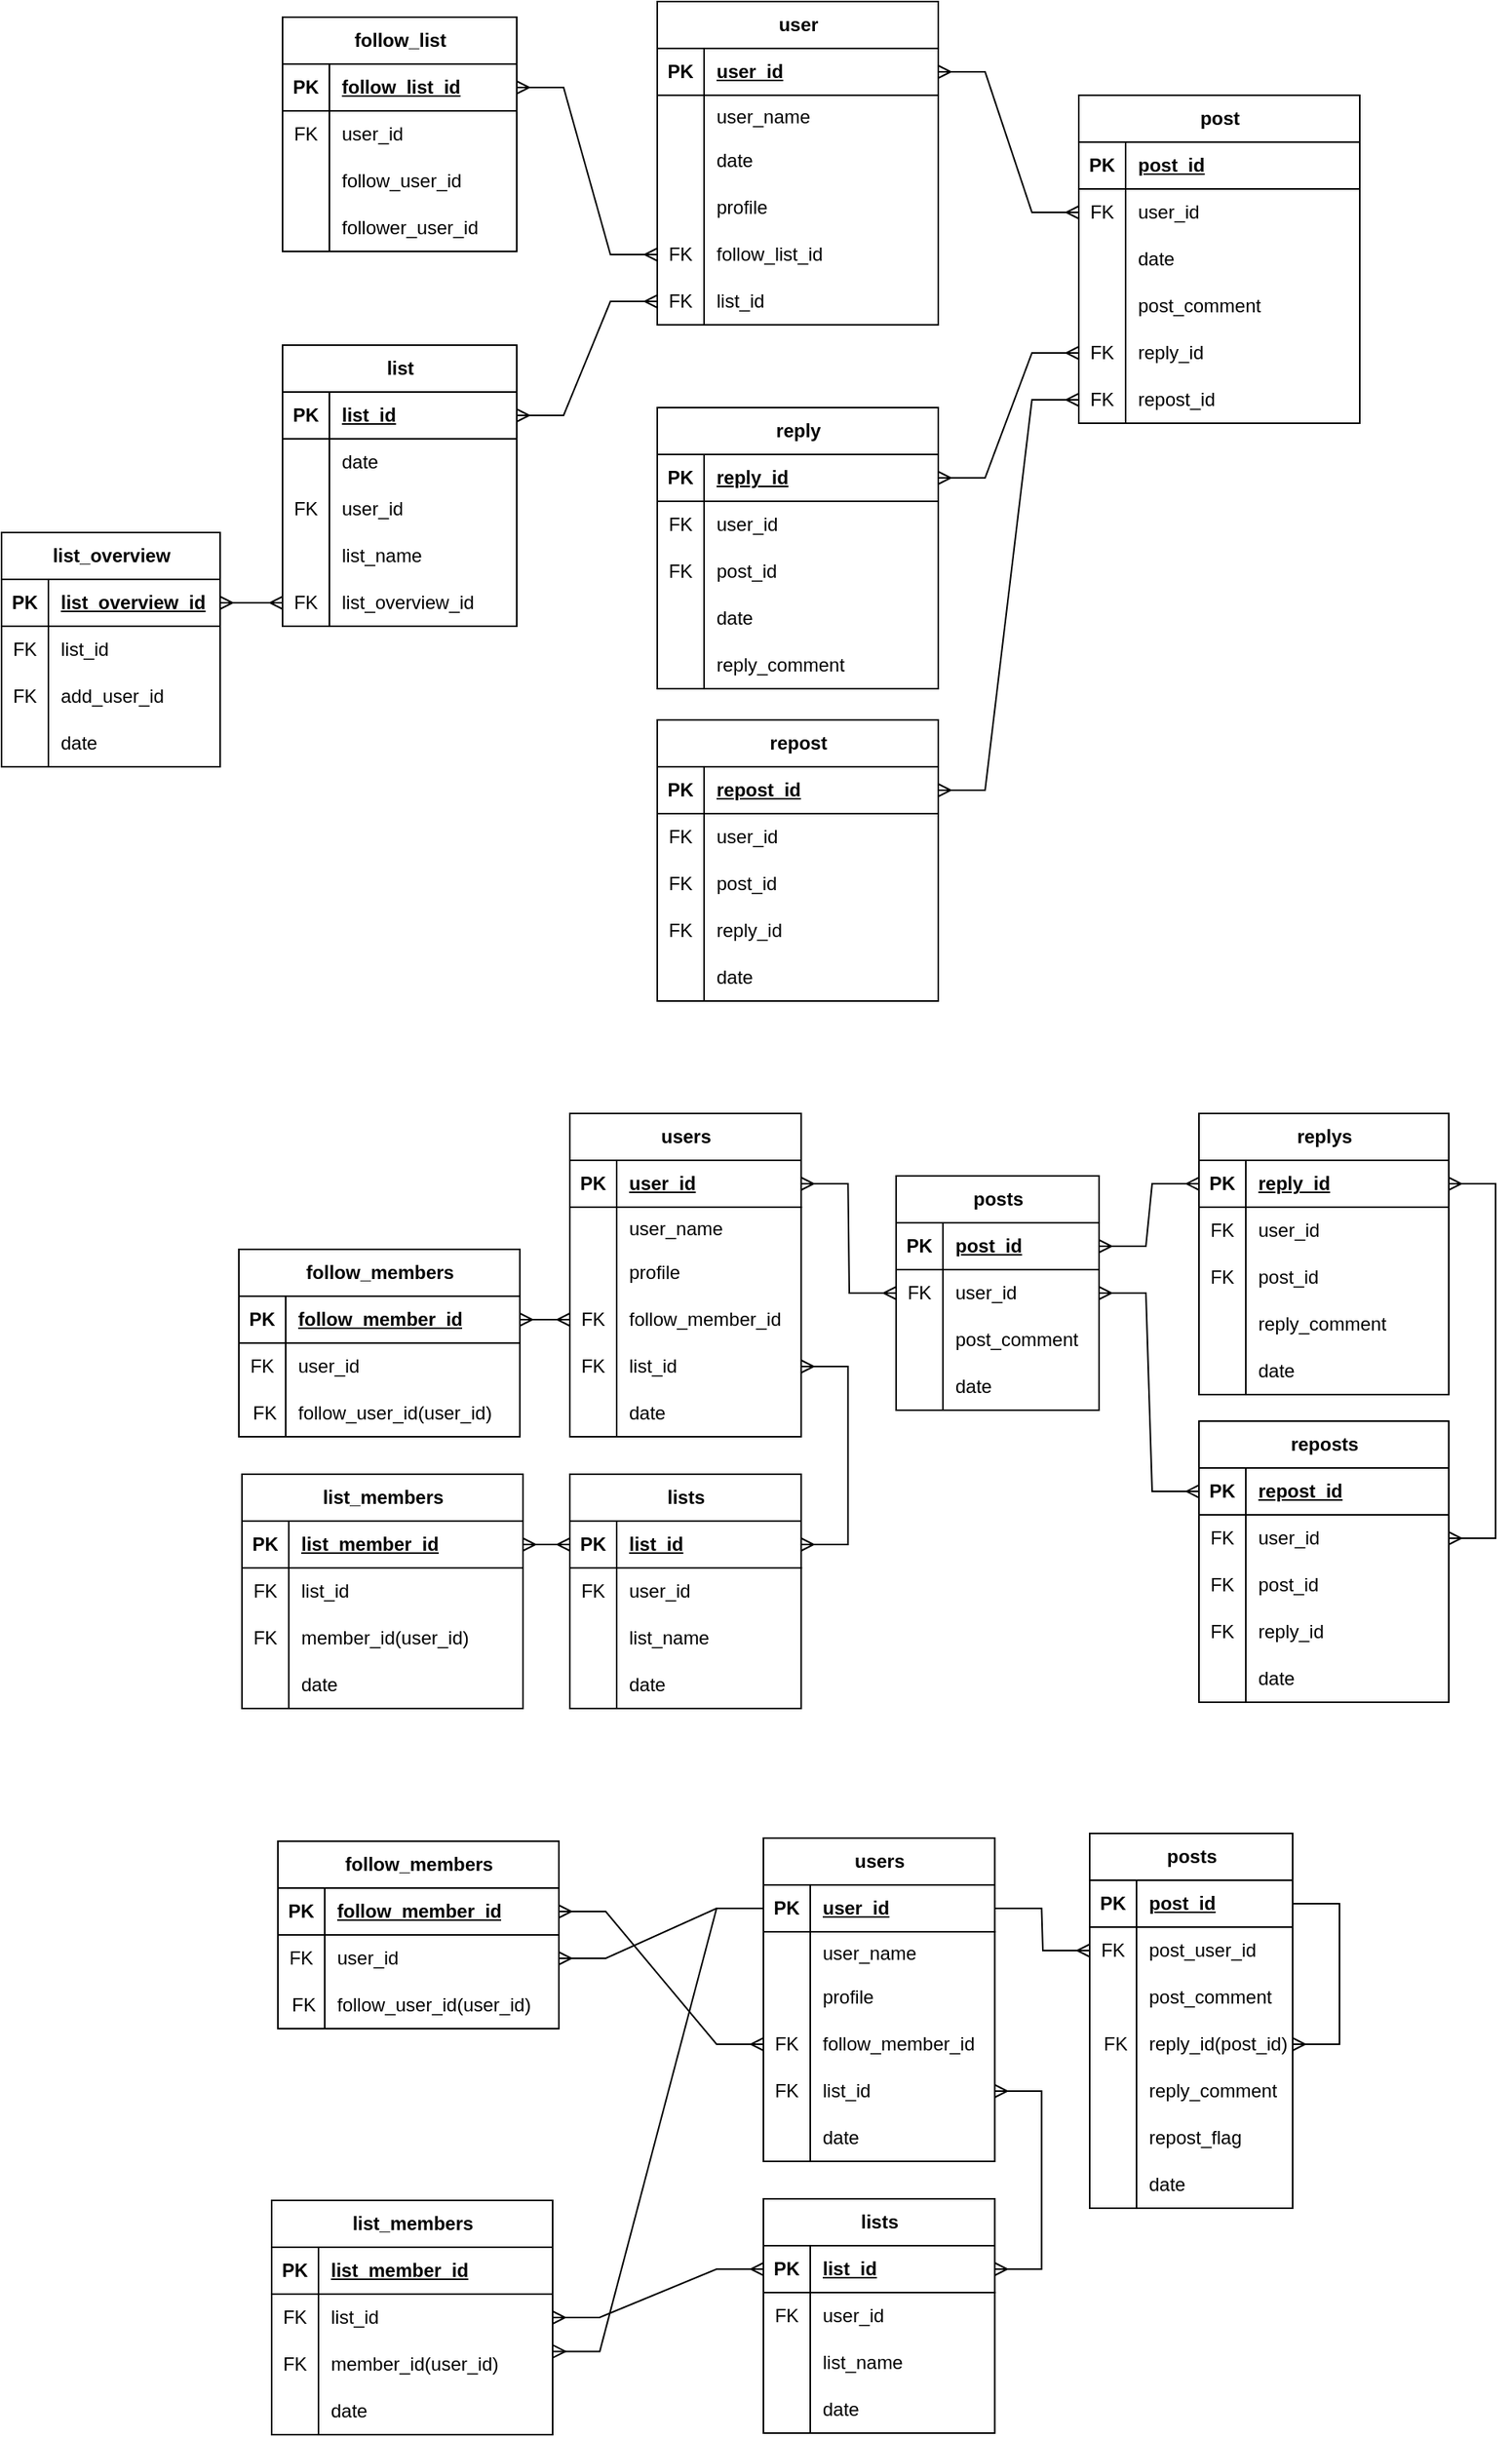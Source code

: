 <mxfile version="27.1.4">
  <diagram id="R2lEEEUBdFMjLlhIrx00" name="Page-1">
    <mxGraphModel dx="2923" dy="940" grid="0" gridSize="10" guides="0" tooltips="1" connect="1" arrows="1" fold="1" page="1" pageScale="1" pageWidth="1654" pageHeight="1169" math="0" shadow="0" extFonts="Permanent Marker^https://fonts.googleapis.com/css?family=Permanent+Marker">
      <root>
        <mxCell id="0" />
        <mxCell id="1" parent="0" />
        <mxCell id="toRbOVVaLKip7XA09hD3-128" style="edgeStyle=none;curved=1;rounded=0;orthogonalLoop=1;jettySize=auto;html=1;exitX=1;exitY=0.5;exitDx=0;exitDy=0;fontSize=12;startSize=8;endSize=8;" parent="1" source="toRbOVVaLKip7XA09hD3-66" target="toRbOVVaLKip7XA09hD3-65" edge="1">
          <mxGeometry relative="1" as="geometry" />
        </mxCell>
        <mxCell id="Z0va_Sow9RR0B_8RdqIn-8" value="user" style="shape=table;startSize=30;container=1;collapsible=1;childLayout=tableLayout;fixedRows=1;rowLines=0;fontStyle=1;align=center;resizeLast=1;html=1;" parent="1" vertex="1">
          <mxGeometry x="300" y="60" width="180" height="207" as="geometry" />
        </mxCell>
        <mxCell id="Z0va_Sow9RR0B_8RdqIn-9" value="" style="shape=tableRow;horizontal=0;startSize=0;swimlaneHead=0;swimlaneBody=0;fillColor=none;collapsible=0;dropTarget=0;points=[[0,0.5],[1,0.5]];portConstraint=eastwest;top=0;left=0;right=0;bottom=1;" parent="Z0va_Sow9RR0B_8RdqIn-8" vertex="1">
          <mxGeometry y="30" width="180" height="30" as="geometry" />
        </mxCell>
        <mxCell id="Z0va_Sow9RR0B_8RdqIn-10" value="PK" style="shape=partialRectangle;connectable=0;fillColor=none;top=0;left=0;bottom=0;right=0;fontStyle=1;overflow=hidden;whiteSpace=wrap;html=1;" parent="Z0va_Sow9RR0B_8RdqIn-9" vertex="1">
          <mxGeometry width="30" height="30" as="geometry">
            <mxRectangle width="30" height="30" as="alternateBounds" />
          </mxGeometry>
        </mxCell>
        <mxCell id="Z0va_Sow9RR0B_8RdqIn-11" value="user_id" style="shape=partialRectangle;connectable=0;fillColor=none;top=0;left=0;bottom=0;right=0;align=left;spacingLeft=6;fontStyle=5;overflow=hidden;whiteSpace=wrap;html=1;" parent="Z0va_Sow9RR0B_8RdqIn-9" vertex="1">
          <mxGeometry x="30" width="150" height="30" as="geometry">
            <mxRectangle width="150" height="30" as="alternateBounds" />
          </mxGeometry>
        </mxCell>
        <mxCell id="Z0va_Sow9RR0B_8RdqIn-24" value="" style="shape=tableRow;horizontal=0;startSize=0;swimlaneHead=0;swimlaneBody=0;fillColor=none;collapsible=0;dropTarget=0;points=[[0,0.5],[1,0.5]];portConstraint=eastwest;top=0;left=0;right=0;bottom=0;" parent="Z0va_Sow9RR0B_8RdqIn-8" vertex="1">
          <mxGeometry y="60" width="180" height="27" as="geometry" />
        </mxCell>
        <mxCell id="Z0va_Sow9RR0B_8RdqIn-25" value="" style="shape=partialRectangle;connectable=0;fillColor=none;top=0;left=0;bottom=0;right=0;editable=1;overflow=hidden;whiteSpace=wrap;html=1;" parent="Z0va_Sow9RR0B_8RdqIn-24" vertex="1">
          <mxGeometry width="30" height="27" as="geometry">
            <mxRectangle width="30" height="27" as="alternateBounds" />
          </mxGeometry>
        </mxCell>
        <mxCell id="Z0va_Sow9RR0B_8RdqIn-26" value="user_name" style="shape=partialRectangle;connectable=0;fillColor=none;top=0;left=0;bottom=0;right=0;align=left;spacingLeft=6;overflow=hidden;whiteSpace=wrap;html=1;" parent="Z0va_Sow9RR0B_8RdqIn-24" vertex="1">
          <mxGeometry x="30" width="150" height="27" as="geometry">
            <mxRectangle width="150" height="27" as="alternateBounds" />
          </mxGeometry>
        </mxCell>
        <mxCell id="MmmrcMvahK1PES_YRMRZ-10" value="" style="shape=tableRow;horizontal=0;startSize=0;swimlaneHead=0;swimlaneBody=0;fillColor=none;collapsible=0;dropTarget=0;points=[[0,0.5],[1,0.5]];portConstraint=eastwest;top=0;left=0;right=0;bottom=0;" parent="Z0va_Sow9RR0B_8RdqIn-8" vertex="1">
          <mxGeometry y="87" width="180" height="30" as="geometry" />
        </mxCell>
        <mxCell id="MmmrcMvahK1PES_YRMRZ-11" value="" style="shape=partialRectangle;connectable=0;fillColor=none;top=0;left=0;bottom=0;right=0;editable=1;overflow=hidden;whiteSpace=wrap;html=1;" parent="MmmrcMvahK1PES_YRMRZ-10" vertex="1">
          <mxGeometry width="30" height="30" as="geometry">
            <mxRectangle width="30" height="30" as="alternateBounds" />
          </mxGeometry>
        </mxCell>
        <mxCell id="MmmrcMvahK1PES_YRMRZ-12" value="date" style="shape=partialRectangle;connectable=0;fillColor=none;top=0;left=0;bottom=0;right=0;align=left;spacingLeft=6;overflow=hidden;whiteSpace=wrap;html=1;" parent="MmmrcMvahK1PES_YRMRZ-10" vertex="1">
          <mxGeometry x="30" width="150" height="30" as="geometry">
            <mxRectangle width="150" height="30" as="alternateBounds" />
          </mxGeometry>
        </mxCell>
        <mxCell id="MmmrcMvahK1PES_YRMRZ-13" value="" style="shape=tableRow;horizontal=0;startSize=0;swimlaneHead=0;swimlaneBody=0;fillColor=none;collapsible=0;dropTarget=0;points=[[0,0.5],[1,0.5]];portConstraint=eastwest;top=0;left=0;right=0;bottom=0;" parent="Z0va_Sow9RR0B_8RdqIn-8" vertex="1">
          <mxGeometry y="117" width="180" height="30" as="geometry" />
        </mxCell>
        <mxCell id="MmmrcMvahK1PES_YRMRZ-14" value="" style="shape=partialRectangle;connectable=0;fillColor=none;top=0;left=0;bottom=0;right=0;editable=1;overflow=hidden;whiteSpace=wrap;html=1;" parent="MmmrcMvahK1PES_YRMRZ-13" vertex="1">
          <mxGeometry width="30" height="30" as="geometry">
            <mxRectangle width="30" height="30" as="alternateBounds" />
          </mxGeometry>
        </mxCell>
        <mxCell id="MmmrcMvahK1PES_YRMRZ-15" value="profile" style="shape=partialRectangle;connectable=0;fillColor=none;top=0;left=0;bottom=0;right=0;align=left;spacingLeft=6;overflow=hidden;whiteSpace=wrap;html=1;" parent="MmmrcMvahK1PES_YRMRZ-13" vertex="1">
          <mxGeometry x="30" width="150" height="30" as="geometry">
            <mxRectangle width="150" height="30" as="alternateBounds" />
          </mxGeometry>
        </mxCell>
        <mxCell id="Z0va_Sow9RR0B_8RdqIn-213" value="" style="shape=tableRow;horizontal=0;startSize=0;swimlaneHead=0;swimlaneBody=0;fillColor=none;collapsible=0;dropTarget=0;points=[[0,0.5],[1,0.5]];portConstraint=eastwest;top=0;left=0;right=0;bottom=0;" parent="Z0va_Sow9RR0B_8RdqIn-8" vertex="1">
          <mxGeometry y="147" width="180" height="30" as="geometry" />
        </mxCell>
        <mxCell id="Z0va_Sow9RR0B_8RdqIn-214" value="FK" style="shape=partialRectangle;connectable=0;fillColor=none;top=0;left=0;bottom=0;right=0;editable=1;overflow=hidden;whiteSpace=wrap;html=1;" parent="Z0va_Sow9RR0B_8RdqIn-213" vertex="1">
          <mxGeometry width="30" height="30" as="geometry">
            <mxRectangle width="30" height="30" as="alternateBounds" />
          </mxGeometry>
        </mxCell>
        <mxCell id="Z0va_Sow9RR0B_8RdqIn-215" value="follow_list_id" style="shape=partialRectangle;connectable=0;fillColor=none;top=0;left=0;bottom=0;right=0;align=left;spacingLeft=6;overflow=hidden;whiteSpace=wrap;html=1;" parent="Z0va_Sow9RR0B_8RdqIn-213" vertex="1">
          <mxGeometry x="30" width="150" height="30" as="geometry">
            <mxRectangle width="150" height="30" as="alternateBounds" />
          </mxGeometry>
        </mxCell>
        <mxCell id="zL0RHShUz-koyyII4yPF-43" value="" style="shape=tableRow;horizontal=0;startSize=0;swimlaneHead=0;swimlaneBody=0;fillColor=none;collapsible=0;dropTarget=0;points=[[0,0.5],[1,0.5]];portConstraint=eastwest;top=0;left=0;right=0;bottom=0;" parent="Z0va_Sow9RR0B_8RdqIn-8" vertex="1">
          <mxGeometry y="177" width="180" height="30" as="geometry" />
        </mxCell>
        <mxCell id="zL0RHShUz-koyyII4yPF-44" value="FK" style="shape=partialRectangle;connectable=0;fillColor=none;top=0;left=0;bottom=0;right=0;editable=1;overflow=hidden;whiteSpace=wrap;html=1;" parent="zL0RHShUz-koyyII4yPF-43" vertex="1">
          <mxGeometry width="30" height="30" as="geometry">
            <mxRectangle width="30" height="30" as="alternateBounds" />
          </mxGeometry>
        </mxCell>
        <mxCell id="zL0RHShUz-koyyII4yPF-45" value="list_id" style="shape=partialRectangle;connectable=0;fillColor=none;top=0;left=0;bottom=0;right=0;align=left;spacingLeft=6;overflow=hidden;whiteSpace=wrap;html=1;" parent="zL0RHShUz-koyyII4yPF-43" vertex="1">
          <mxGeometry x="30" width="150" height="30" as="geometry">
            <mxRectangle width="150" height="30" as="alternateBounds" />
          </mxGeometry>
        </mxCell>
        <mxCell id="Z0va_Sow9RR0B_8RdqIn-43" value="reply" style="shape=table;startSize=30;container=1;collapsible=1;childLayout=tableLayout;fixedRows=1;rowLines=0;fontStyle=1;align=center;resizeLast=1;html=1;" parent="1" vertex="1">
          <mxGeometry x="300" y="320" width="180" height="180" as="geometry" />
        </mxCell>
        <mxCell id="Z0va_Sow9RR0B_8RdqIn-44" value="" style="shape=tableRow;horizontal=0;startSize=0;swimlaneHead=0;swimlaneBody=0;fillColor=none;collapsible=0;dropTarget=0;points=[[0,0.5],[1,0.5]];portConstraint=eastwest;top=0;left=0;right=0;bottom=1;" parent="Z0va_Sow9RR0B_8RdqIn-43" vertex="1">
          <mxGeometry y="30" width="180" height="30" as="geometry" />
        </mxCell>
        <mxCell id="Z0va_Sow9RR0B_8RdqIn-45" value="PK" style="shape=partialRectangle;connectable=0;fillColor=none;top=0;left=0;bottom=0;right=0;fontStyle=1;overflow=hidden;whiteSpace=wrap;html=1;" parent="Z0va_Sow9RR0B_8RdqIn-44" vertex="1">
          <mxGeometry width="30" height="30" as="geometry">
            <mxRectangle width="30" height="30" as="alternateBounds" />
          </mxGeometry>
        </mxCell>
        <mxCell id="Z0va_Sow9RR0B_8RdqIn-46" value="reply_id" style="shape=partialRectangle;connectable=0;fillColor=none;top=0;left=0;bottom=0;right=0;align=left;spacingLeft=6;fontStyle=5;overflow=hidden;whiteSpace=wrap;html=1;" parent="Z0va_Sow9RR0B_8RdqIn-44" vertex="1">
          <mxGeometry x="30" width="150" height="30" as="geometry">
            <mxRectangle width="150" height="30" as="alternateBounds" />
          </mxGeometry>
        </mxCell>
        <mxCell id="Z0va_Sow9RR0B_8RdqIn-70" value="" style="shape=tableRow;horizontal=0;startSize=0;swimlaneHead=0;swimlaneBody=0;fillColor=none;collapsible=0;dropTarget=0;points=[[0,0.5],[1,0.5]];portConstraint=eastwest;top=0;left=0;right=0;bottom=0;" parent="Z0va_Sow9RR0B_8RdqIn-43" vertex="1">
          <mxGeometry y="60" width="180" height="30" as="geometry" />
        </mxCell>
        <mxCell id="Z0va_Sow9RR0B_8RdqIn-71" value="FK" style="shape=partialRectangle;connectable=0;fillColor=none;top=0;left=0;bottom=0;right=0;editable=1;overflow=hidden;whiteSpace=wrap;html=1;" parent="Z0va_Sow9RR0B_8RdqIn-70" vertex="1">
          <mxGeometry width="30" height="30" as="geometry">
            <mxRectangle width="30" height="30" as="alternateBounds" />
          </mxGeometry>
        </mxCell>
        <mxCell id="Z0va_Sow9RR0B_8RdqIn-72" value="user_id" style="shape=partialRectangle;connectable=0;fillColor=none;top=0;left=0;bottom=0;right=0;align=left;spacingLeft=6;overflow=hidden;whiteSpace=wrap;html=1;" parent="Z0va_Sow9RR0B_8RdqIn-70" vertex="1">
          <mxGeometry x="30" width="150" height="30" as="geometry">
            <mxRectangle width="150" height="30" as="alternateBounds" />
          </mxGeometry>
        </mxCell>
        <mxCell id="MmmrcMvahK1PES_YRMRZ-16" value="" style="shape=tableRow;horizontal=0;startSize=0;swimlaneHead=0;swimlaneBody=0;fillColor=none;collapsible=0;dropTarget=0;points=[[0,0.5],[1,0.5]];portConstraint=eastwest;top=0;left=0;right=0;bottom=0;" parent="Z0va_Sow9RR0B_8RdqIn-43" vertex="1">
          <mxGeometry y="90" width="180" height="30" as="geometry" />
        </mxCell>
        <mxCell id="MmmrcMvahK1PES_YRMRZ-17" value="FK" style="shape=partialRectangle;connectable=0;fillColor=none;top=0;left=0;bottom=0;right=0;editable=1;overflow=hidden;whiteSpace=wrap;html=1;" parent="MmmrcMvahK1PES_YRMRZ-16" vertex="1">
          <mxGeometry width="30" height="30" as="geometry">
            <mxRectangle width="30" height="30" as="alternateBounds" />
          </mxGeometry>
        </mxCell>
        <mxCell id="MmmrcMvahK1PES_YRMRZ-18" value="post_id" style="shape=partialRectangle;connectable=0;fillColor=none;top=0;left=0;bottom=0;right=0;align=left;spacingLeft=6;overflow=hidden;whiteSpace=wrap;html=1;" parent="MmmrcMvahK1PES_YRMRZ-16" vertex="1">
          <mxGeometry x="30" width="150" height="30" as="geometry">
            <mxRectangle width="150" height="30" as="alternateBounds" />
          </mxGeometry>
        </mxCell>
        <mxCell id="MmmrcMvahK1PES_YRMRZ-7" value="" style="shape=tableRow;horizontal=0;startSize=0;swimlaneHead=0;swimlaneBody=0;fillColor=none;collapsible=0;dropTarget=0;points=[[0,0.5],[1,0.5]];portConstraint=eastwest;top=0;left=0;right=0;bottom=0;" parent="Z0va_Sow9RR0B_8RdqIn-43" vertex="1">
          <mxGeometry y="120" width="180" height="30" as="geometry" />
        </mxCell>
        <mxCell id="MmmrcMvahK1PES_YRMRZ-8" value="" style="shape=partialRectangle;connectable=0;fillColor=none;top=0;left=0;bottom=0;right=0;editable=1;overflow=hidden;whiteSpace=wrap;html=1;" parent="MmmrcMvahK1PES_YRMRZ-7" vertex="1">
          <mxGeometry width="30" height="30" as="geometry">
            <mxRectangle width="30" height="30" as="alternateBounds" />
          </mxGeometry>
        </mxCell>
        <mxCell id="MmmrcMvahK1PES_YRMRZ-9" value="date" style="shape=partialRectangle;connectable=0;fillColor=none;top=0;left=0;bottom=0;right=0;align=left;spacingLeft=6;overflow=hidden;whiteSpace=wrap;html=1;" parent="MmmrcMvahK1PES_YRMRZ-7" vertex="1">
          <mxGeometry x="30" width="150" height="30" as="geometry">
            <mxRectangle width="150" height="30" as="alternateBounds" />
          </mxGeometry>
        </mxCell>
        <mxCell id="Z0va_Sow9RR0B_8RdqIn-50" value="" style="shape=tableRow;horizontal=0;startSize=0;swimlaneHead=0;swimlaneBody=0;fillColor=none;collapsible=0;dropTarget=0;points=[[0,0.5],[1,0.5]];portConstraint=eastwest;top=0;left=0;right=0;bottom=0;" parent="Z0va_Sow9RR0B_8RdqIn-43" vertex="1">
          <mxGeometry y="150" width="180" height="30" as="geometry" />
        </mxCell>
        <mxCell id="Z0va_Sow9RR0B_8RdqIn-51" value="" style="shape=partialRectangle;connectable=0;fillColor=none;top=0;left=0;bottom=0;right=0;editable=1;overflow=hidden;whiteSpace=wrap;html=1;" parent="Z0va_Sow9RR0B_8RdqIn-50" vertex="1">
          <mxGeometry width="30" height="30" as="geometry">
            <mxRectangle width="30" height="30" as="alternateBounds" />
          </mxGeometry>
        </mxCell>
        <mxCell id="Z0va_Sow9RR0B_8RdqIn-52" value="reply_comment" style="shape=partialRectangle;connectable=0;fillColor=none;top=0;left=0;bottom=0;right=0;align=left;spacingLeft=6;overflow=hidden;whiteSpace=wrap;html=1;" parent="Z0va_Sow9RR0B_8RdqIn-50" vertex="1">
          <mxGeometry x="30" width="150" height="30" as="geometry">
            <mxRectangle width="150" height="30" as="alternateBounds" />
          </mxGeometry>
        </mxCell>
        <mxCell id="Z0va_Sow9RR0B_8RdqIn-97" value="repost" style="shape=table;startSize=30;container=1;collapsible=1;childLayout=tableLayout;fixedRows=1;rowLines=0;fontStyle=1;align=center;resizeLast=1;html=1;" parent="1" vertex="1">
          <mxGeometry x="300" y="520" width="180" height="180" as="geometry" />
        </mxCell>
        <mxCell id="Z0va_Sow9RR0B_8RdqIn-98" value="" style="shape=tableRow;horizontal=0;startSize=0;swimlaneHead=0;swimlaneBody=0;fillColor=none;collapsible=0;dropTarget=0;points=[[0,0.5],[1,0.5]];portConstraint=eastwest;top=0;left=0;right=0;bottom=1;" parent="Z0va_Sow9RR0B_8RdqIn-97" vertex="1">
          <mxGeometry y="30" width="180" height="30" as="geometry" />
        </mxCell>
        <mxCell id="Z0va_Sow9RR0B_8RdqIn-99" value="PK" style="shape=partialRectangle;connectable=0;fillColor=none;top=0;left=0;bottom=0;right=0;fontStyle=1;overflow=hidden;whiteSpace=wrap;html=1;" parent="Z0va_Sow9RR0B_8RdqIn-98" vertex="1">
          <mxGeometry width="30" height="30" as="geometry">
            <mxRectangle width="30" height="30" as="alternateBounds" />
          </mxGeometry>
        </mxCell>
        <mxCell id="Z0va_Sow9RR0B_8RdqIn-100" value="repost_id" style="shape=partialRectangle;connectable=0;fillColor=none;top=0;left=0;bottom=0;right=0;align=left;spacingLeft=6;fontStyle=5;overflow=hidden;whiteSpace=wrap;html=1;" parent="Z0va_Sow9RR0B_8RdqIn-98" vertex="1">
          <mxGeometry x="30" width="150" height="30" as="geometry">
            <mxRectangle width="150" height="30" as="alternateBounds" />
          </mxGeometry>
        </mxCell>
        <mxCell id="Z0va_Sow9RR0B_8RdqIn-101" value="" style="shape=tableRow;horizontal=0;startSize=0;swimlaneHead=0;swimlaneBody=0;fillColor=none;collapsible=0;dropTarget=0;points=[[0,0.5],[1,0.5]];portConstraint=eastwest;top=0;left=0;right=0;bottom=0;" parent="Z0va_Sow9RR0B_8RdqIn-97" vertex="1">
          <mxGeometry y="60" width="180" height="30" as="geometry" />
        </mxCell>
        <mxCell id="Z0va_Sow9RR0B_8RdqIn-102" value="FK" style="shape=partialRectangle;connectable=0;fillColor=none;top=0;left=0;bottom=0;right=0;editable=1;overflow=hidden;whiteSpace=wrap;html=1;" parent="Z0va_Sow9RR0B_8RdqIn-101" vertex="1">
          <mxGeometry width="30" height="30" as="geometry">
            <mxRectangle width="30" height="30" as="alternateBounds" />
          </mxGeometry>
        </mxCell>
        <mxCell id="Z0va_Sow9RR0B_8RdqIn-103" value="user_id" style="shape=partialRectangle;connectable=0;fillColor=none;top=0;left=0;bottom=0;right=0;align=left;spacingLeft=6;overflow=hidden;whiteSpace=wrap;html=1;" parent="Z0va_Sow9RR0B_8RdqIn-101" vertex="1">
          <mxGeometry x="30" width="150" height="30" as="geometry">
            <mxRectangle width="150" height="30" as="alternateBounds" />
          </mxGeometry>
        </mxCell>
        <mxCell id="Z0va_Sow9RR0B_8RdqIn-104" value="" style="shape=tableRow;horizontal=0;startSize=0;swimlaneHead=0;swimlaneBody=0;fillColor=none;collapsible=0;dropTarget=0;points=[[0,0.5],[1,0.5]];portConstraint=eastwest;top=0;left=0;right=0;bottom=0;" parent="Z0va_Sow9RR0B_8RdqIn-97" vertex="1">
          <mxGeometry y="90" width="180" height="30" as="geometry" />
        </mxCell>
        <mxCell id="Z0va_Sow9RR0B_8RdqIn-105" value="FK" style="shape=partialRectangle;connectable=0;fillColor=none;top=0;left=0;bottom=0;right=0;editable=1;overflow=hidden;whiteSpace=wrap;html=1;" parent="Z0va_Sow9RR0B_8RdqIn-104" vertex="1">
          <mxGeometry width="30" height="30" as="geometry">
            <mxRectangle width="30" height="30" as="alternateBounds" />
          </mxGeometry>
        </mxCell>
        <mxCell id="Z0va_Sow9RR0B_8RdqIn-106" value="post_id" style="shape=partialRectangle;connectable=0;fillColor=none;top=0;left=0;bottom=0;right=0;align=left;spacingLeft=6;overflow=hidden;whiteSpace=wrap;html=1;" parent="Z0va_Sow9RR0B_8RdqIn-104" vertex="1">
          <mxGeometry x="30" width="150" height="30" as="geometry">
            <mxRectangle width="150" height="30" as="alternateBounds" />
          </mxGeometry>
        </mxCell>
        <mxCell id="MmmrcMvahK1PES_YRMRZ-19" value="" style="shape=tableRow;horizontal=0;startSize=0;swimlaneHead=0;swimlaneBody=0;fillColor=none;collapsible=0;dropTarget=0;points=[[0,0.5],[1,0.5]];portConstraint=eastwest;top=0;left=0;right=0;bottom=0;" parent="Z0va_Sow9RR0B_8RdqIn-97" vertex="1">
          <mxGeometry y="120" width="180" height="30" as="geometry" />
        </mxCell>
        <mxCell id="MmmrcMvahK1PES_YRMRZ-20" value="FK" style="shape=partialRectangle;connectable=0;fillColor=none;top=0;left=0;bottom=0;right=0;editable=1;overflow=hidden;whiteSpace=wrap;html=1;" parent="MmmrcMvahK1PES_YRMRZ-19" vertex="1">
          <mxGeometry width="30" height="30" as="geometry">
            <mxRectangle width="30" height="30" as="alternateBounds" />
          </mxGeometry>
        </mxCell>
        <mxCell id="MmmrcMvahK1PES_YRMRZ-21" value="reply_id" style="shape=partialRectangle;connectable=0;fillColor=none;top=0;left=0;bottom=0;right=0;align=left;spacingLeft=6;overflow=hidden;whiteSpace=wrap;html=1;" parent="MmmrcMvahK1PES_YRMRZ-19" vertex="1">
          <mxGeometry x="30" width="150" height="30" as="geometry">
            <mxRectangle width="150" height="30" as="alternateBounds" />
          </mxGeometry>
        </mxCell>
        <mxCell id="MmmrcMvahK1PES_YRMRZ-4" value="" style="shape=tableRow;horizontal=0;startSize=0;swimlaneHead=0;swimlaneBody=0;fillColor=none;collapsible=0;dropTarget=0;points=[[0,0.5],[1,0.5]];portConstraint=eastwest;top=0;left=0;right=0;bottom=0;" parent="Z0va_Sow9RR0B_8RdqIn-97" vertex="1">
          <mxGeometry y="150" width="180" height="30" as="geometry" />
        </mxCell>
        <mxCell id="MmmrcMvahK1PES_YRMRZ-5" value="" style="shape=partialRectangle;connectable=0;fillColor=none;top=0;left=0;bottom=0;right=0;editable=1;overflow=hidden;whiteSpace=wrap;html=1;" parent="MmmrcMvahK1PES_YRMRZ-4" vertex="1">
          <mxGeometry width="30" height="30" as="geometry">
            <mxRectangle width="30" height="30" as="alternateBounds" />
          </mxGeometry>
        </mxCell>
        <mxCell id="MmmrcMvahK1PES_YRMRZ-6" value="date" style="shape=partialRectangle;connectable=0;fillColor=none;top=0;left=0;bottom=0;right=0;align=left;spacingLeft=6;overflow=hidden;whiteSpace=wrap;html=1;" parent="MmmrcMvahK1PES_YRMRZ-4" vertex="1">
          <mxGeometry x="30" width="150" height="30" as="geometry">
            <mxRectangle width="150" height="30" as="alternateBounds" />
          </mxGeometry>
        </mxCell>
        <mxCell id="Z0va_Sow9RR0B_8RdqIn-159" value="list_overview" style="shape=table;startSize=30;container=1;collapsible=1;childLayout=tableLayout;fixedRows=1;rowLines=0;fontStyle=1;align=center;resizeLast=1;html=1;" parent="1" vertex="1">
          <mxGeometry x="-120" y="400" width="140" height="150" as="geometry" />
        </mxCell>
        <mxCell id="Z0va_Sow9RR0B_8RdqIn-160" value="" style="shape=tableRow;horizontal=0;startSize=0;swimlaneHead=0;swimlaneBody=0;fillColor=none;collapsible=0;dropTarget=0;points=[[0,0.5],[1,0.5]];portConstraint=eastwest;top=0;left=0;right=0;bottom=1;" parent="Z0va_Sow9RR0B_8RdqIn-159" vertex="1">
          <mxGeometry y="30" width="140" height="30" as="geometry" />
        </mxCell>
        <mxCell id="Z0va_Sow9RR0B_8RdqIn-161" value="PK" style="shape=partialRectangle;connectable=0;fillColor=none;top=0;left=0;bottom=0;right=0;fontStyle=1;overflow=hidden;whiteSpace=wrap;html=1;" parent="Z0va_Sow9RR0B_8RdqIn-160" vertex="1">
          <mxGeometry width="30" height="30" as="geometry">
            <mxRectangle width="30" height="30" as="alternateBounds" />
          </mxGeometry>
        </mxCell>
        <mxCell id="Z0va_Sow9RR0B_8RdqIn-162" value="&lt;span style=&quot;text-align: center; text-wrap-mode: nowrap;&quot;&gt;list_overview_id&lt;/span&gt;" style="shape=partialRectangle;connectable=0;fillColor=none;top=0;left=0;bottom=0;right=0;align=left;spacingLeft=6;fontStyle=5;overflow=hidden;whiteSpace=wrap;html=1;" parent="Z0va_Sow9RR0B_8RdqIn-160" vertex="1">
          <mxGeometry x="30" width="110" height="30" as="geometry">
            <mxRectangle width="110" height="30" as="alternateBounds" />
          </mxGeometry>
        </mxCell>
        <mxCell id="Z0va_Sow9RR0B_8RdqIn-166" value="" style="shape=tableRow;horizontal=0;startSize=0;swimlaneHead=0;swimlaneBody=0;fillColor=none;collapsible=0;dropTarget=0;points=[[0,0.5],[1,0.5]];portConstraint=eastwest;top=0;left=0;right=0;bottom=0;" parent="Z0va_Sow9RR0B_8RdqIn-159" vertex="1">
          <mxGeometry y="60" width="140" height="30" as="geometry" />
        </mxCell>
        <mxCell id="Z0va_Sow9RR0B_8RdqIn-167" value="FK" style="shape=partialRectangle;connectable=0;fillColor=none;top=0;left=0;bottom=0;right=0;editable=1;overflow=hidden;whiteSpace=wrap;html=1;" parent="Z0va_Sow9RR0B_8RdqIn-166" vertex="1">
          <mxGeometry width="30" height="30" as="geometry">
            <mxRectangle width="30" height="30" as="alternateBounds" />
          </mxGeometry>
        </mxCell>
        <mxCell id="Z0va_Sow9RR0B_8RdqIn-168" value="list_id" style="shape=partialRectangle;connectable=0;fillColor=none;top=0;left=0;bottom=0;right=0;align=left;spacingLeft=6;overflow=hidden;whiteSpace=wrap;html=1;" parent="Z0va_Sow9RR0B_8RdqIn-166" vertex="1">
          <mxGeometry x="30" width="110" height="30" as="geometry">
            <mxRectangle width="110" height="30" as="alternateBounds" />
          </mxGeometry>
        </mxCell>
        <mxCell id="MmmrcMvahK1PES_YRMRZ-1" value="" style="shape=tableRow;horizontal=0;startSize=0;swimlaneHead=0;swimlaneBody=0;fillColor=none;collapsible=0;dropTarget=0;points=[[0,0.5],[1,0.5]];portConstraint=eastwest;top=0;left=0;right=0;bottom=0;" parent="Z0va_Sow9RR0B_8RdqIn-159" vertex="1">
          <mxGeometry y="90" width="140" height="30" as="geometry" />
        </mxCell>
        <mxCell id="MmmrcMvahK1PES_YRMRZ-2" value="FK" style="shape=partialRectangle;connectable=0;fillColor=none;top=0;left=0;bottom=0;right=0;editable=1;overflow=hidden;whiteSpace=wrap;html=1;" parent="MmmrcMvahK1PES_YRMRZ-1" vertex="1">
          <mxGeometry width="30" height="30" as="geometry">
            <mxRectangle width="30" height="30" as="alternateBounds" />
          </mxGeometry>
        </mxCell>
        <mxCell id="MmmrcMvahK1PES_YRMRZ-3" value="add_user_id" style="shape=partialRectangle;connectable=0;fillColor=none;top=0;left=0;bottom=0;right=0;align=left;spacingLeft=6;overflow=hidden;whiteSpace=wrap;html=1;" parent="MmmrcMvahK1PES_YRMRZ-1" vertex="1">
          <mxGeometry x="30" width="110" height="30" as="geometry">
            <mxRectangle width="110" height="30" as="alternateBounds" />
          </mxGeometry>
        </mxCell>
        <mxCell id="Z0va_Sow9RR0B_8RdqIn-169" value="" style="shape=tableRow;horizontal=0;startSize=0;swimlaneHead=0;swimlaneBody=0;fillColor=none;collapsible=0;dropTarget=0;points=[[0,0.5],[1,0.5]];portConstraint=eastwest;top=0;left=0;right=0;bottom=0;" parent="Z0va_Sow9RR0B_8RdqIn-159" vertex="1">
          <mxGeometry y="120" width="140" height="30" as="geometry" />
        </mxCell>
        <mxCell id="Z0va_Sow9RR0B_8RdqIn-170" value="" style="shape=partialRectangle;connectable=0;fillColor=none;top=0;left=0;bottom=0;right=0;editable=1;overflow=hidden;whiteSpace=wrap;html=1;" parent="Z0va_Sow9RR0B_8RdqIn-169" vertex="1">
          <mxGeometry width="30" height="30" as="geometry">
            <mxRectangle width="30" height="30" as="alternateBounds" />
          </mxGeometry>
        </mxCell>
        <mxCell id="Z0va_Sow9RR0B_8RdqIn-171" value="date" style="shape=partialRectangle;connectable=0;fillColor=none;top=0;left=0;bottom=0;right=0;align=left;spacingLeft=6;overflow=hidden;whiteSpace=wrap;html=1;" parent="Z0va_Sow9RR0B_8RdqIn-169" vertex="1">
          <mxGeometry x="30" width="110" height="30" as="geometry">
            <mxRectangle width="110" height="30" as="alternateBounds" />
          </mxGeometry>
        </mxCell>
        <mxCell id="kUhotxIKodIZAwDKaIEa-5" value="list" style="shape=table;startSize=30;container=1;collapsible=1;childLayout=tableLayout;fixedRows=1;rowLines=0;fontStyle=1;align=center;resizeLast=1;html=1;" parent="1" vertex="1">
          <mxGeometry x="60" y="280" width="150" height="180" as="geometry" />
        </mxCell>
        <mxCell id="kUhotxIKodIZAwDKaIEa-6" value="" style="shape=tableRow;horizontal=0;startSize=0;swimlaneHead=0;swimlaneBody=0;fillColor=none;collapsible=0;dropTarget=0;points=[[0,0.5],[1,0.5]];portConstraint=eastwest;top=0;left=0;right=0;bottom=1;" parent="kUhotxIKodIZAwDKaIEa-5" vertex="1">
          <mxGeometry y="30" width="150" height="30" as="geometry" />
        </mxCell>
        <mxCell id="kUhotxIKodIZAwDKaIEa-7" value="PK" style="shape=partialRectangle;connectable=0;fillColor=none;top=0;left=0;bottom=0;right=0;fontStyle=1;overflow=hidden;whiteSpace=wrap;html=1;" parent="kUhotxIKodIZAwDKaIEa-6" vertex="1">
          <mxGeometry width="30" height="30" as="geometry">
            <mxRectangle width="30" height="30" as="alternateBounds" />
          </mxGeometry>
        </mxCell>
        <mxCell id="kUhotxIKodIZAwDKaIEa-8" value="list_id" style="shape=partialRectangle;connectable=0;fillColor=none;top=0;left=0;bottom=0;right=0;align=left;spacingLeft=6;fontStyle=5;overflow=hidden;whiteSpace=wrap;html=1;" parent="kUhotxIKodIZAwDKaIEa-6" vertex="1">
          <mxGeometry x="30" width="120" height="30" as="geometry">
            <mxRectangle width="120" height="30" as="alternateBounds" />
          </mxGeometry>
        </mxCell>
        <mxCell id="kUhotxIKodIZAwDKaIEa-9" value="" style="shape=tableRow;horizontal=0;startSize=0;swimlaneHead=0;swimlaneBody=0;fillColor=none;collapsible=0;dropTarget=0;points=[[0,0.5],[1,0.5]];portConstraint=eastwest;top=0;left=0;right=0;bottom=0;" parent="kUhotxIKodIZAwDKaIEa-5" vertex="1">
          <mxGeometry y="60" width="150" height="30" as="geometry" />
        </mxCell>
        <mxCell id="kUhotxIKodIZAwDKaIEa-10" value="" style="shape=partialRectangle;connectable=0;fillColor=none;top=0;left=0;bottom=0;right=0;editable=1;overflow=hidden;whiteSpace=wrap;html=1;" parent="kUhotxIKodIZAwDKaIEa-9" vertex="1">
          <mxGeometry width="30" height="30" as="geometry">
            <mxRectangle width="30" height="30" as="alternateBounds" />
          </mxGeometry>
        </mxCell>
        <mxCell id="kUhotxIKodIZAwDKaIEa-11" value="date" style="shape=partialRectangle;connectable=0;fillColor=none;top=0;left=0;bottom=0;right=0;align=left;spacingLeft=6;overflow=hidden;whiteSpace=wrap;html=1;" parent="kUhotxIKodIZAwDKaIEa-9" vertex="1">
          <mxGeometry x="30" width="120" height="30" as="geometry">
            <mxRectangle width="120" height="30" as="alternateBounds" />
          </mxGeometry>
        </mxCell>
        <mxCell id="kUhotxIKodIZAwDKaIEa-12" value="" style="shape=tableRow;horizontal=0;startSize=0;swimlaneHead=0;swimlaneBody=0;fillColor=none;collapsible=0;dropTarget=0;points=[[0,0.5],[1,0.5]];portConstraint=eastwest;top=0;left=0;right=0;bottom=0;" parent="kUhotxIKodIZAwDKaIEa-5" vertex="1">
          <mxGeometry y="90" width="150" height="30" as="geometry" />
        </mxCell>
        <mxCell id="kUhotxIKodIZAwDKaIEa-13" value="FK" style="shape=partialRectangle;connectable=0;fillColor=none;top=0;left=0;bottom=0;right=0;editable=1;overflow=hidden;whiteSpace=wrap;html=1;" parent="kUhotxIKodIZAwDKaIEa-12" vertex="1">
          <mxGeometry width="30" height="30" as="geometry">
            <mxRectangle width="30" height="30" as="alternateBounds" />
          </mxGeometry>
        </mxCell>
        <mxCell id="kUhotxIKodIZAwDKaIEa-14" value="user_id" style="shape=partialRectangle;connectable=0;fillColor=none;top=0;left=0;bottom=0;right=0;align=left;spacingLeft=6;overflow=hidden;whiteSpace=wrap;html=1;" parent="kUhotxIKodIZAwDKaIEa-12" vertex="1">
          <mxGeometry x="30" width="120" height="30" as="geometry">
            <mxRectangle width="120" height="30" as="alternateBounds" />
          </mxGeometry>
        </mxCell>
        <mxCell id="zL0RHShUz-koyyII4yPF-35" value="" style="shape=tableRow;horizontal=0;startSize=0;swimlaneHead=0;swimlaneBody=0;fillColor=none;collapsible=0;dropTarget=0;points=[[0,0.5],[1,0.5]];portConstraint=eastwest;top=0;left=0;right=0;bottom=0;" parent="kUhotxIKodIZAwDKaIEa-5" vertex="1">
          <mxGeometry y="120" width="150" height="30" as="geometry" />
        </mxCell>
        <mxCell id="zL0RHShUz-koyyII4yPF-36" value="" style="shape=partialRectangle;connectable=0;fillColor=none;top=0;left=0;bottom=0;right=0;editable=1;overflow=hidden;whiteSpace=wrap;html=1;" parent="zL0RHShUz-koyyII4yPF-35" vertex="1">
          <mxGeometry width="30" height="30" as="geometry">
            <mxRectangle width="30" height="30" as="alternateBounds" />
          </mxGeometry>
        </mxCell>
        <mxCell id="zL0RHShUz-koyyII4yPF-37" value="list_name" style="shape=partialRectangle;connectable=0;fillColor=none;top=0;left=0;bottom=0;right=0;align=left;spacingLeft=6;overflow=hidden;whiteSpace=wrap;html=1;" parent="zL0RHShUz-koyyII4yPF-35" vertex="1">
          <mxGeometry x="30" width="120" height="30" as="geometry">
            <mxRectangle width="120" height="30" as="alternateBounds" />
          </mxGeometry>
        </mxCell>
        <mxCell id="zL0RHShUz-koyyII4yPF-46" value="" style="shape=tableRow;horizontal=0;startSize=0;swimlaneHead=0;swimlaneBody=0;fillColor=none;collapsible=0;dropTarget=0;points=[[0,0.5],[1,0.5]];portConstraint=eastwest;top=0;left=0;right=0;bottom=0;" parent="kUhotxIKodIZAwDKaIEa-5" vertex="1">
          <mxGeometry y="150" width="150" height="30" as="geometry" />
        </mxCell>
        <mxCell id="zL0RHShUz-koyyII4yPF-47" value="FK" style="shape=partialRectangle;connectable=0;fillColor=none;top=0;left=0;bottom=0;right=0;editable=1;overflow=hidden;whiteSpace=wrap;html=1;" parent="zL0RHShUz-koyyII4yPF-46" vertex="1">
          <mxGeometry width="30" height="30" as="geometry">
            <mxRectangle width="30" height="30" as="alternateBounds" />
          </mxGeometry>
        </mxCell>
        <mxCell id="zL0RHShUz-koyyII4yPF-48" value="list_overview_id" style="shape=partialRectangle;connectable=0;fillColor=none;top=0;left=0;bottom=0;right=0;align=left;spacingLeft=6;overflow=hidden;whiteSpace=wrap;html=1;" parent="zL0RHShUz-koyyII4yPF-46" vertex="1">
          <mxGeometry x="30" width="120" height="30" as="geometry">
            <mxRectangle width="120" height="30" as="alternateBounds" />
          </mxGeometry>
        </mxCell>
        <mxCell id="zL0RHShUz-koyyII4yPF-1" value="follow_list" style="shape=table;startSize=30;container=1;collapsible=1;childLayout=tableLayout;fixedRows=1;rowLines=0;fontStyle=1;align=center;resizeLast=1;html=1;" parent="1" vertex="1">
          <mxGeometry x="60" y="70" width="150" height="150" as="geometry" />
        </mxCell>
        <mxCell id="zL0RHShUz-koyyII4yPF-2" value="" style="shape=tableRow;horizontal=0;startSize=0;swimlaneHead=0;swimlaneBody=0;fillColor=none;collapsible=0;dropTarget=0;points=[[0,0.5],[1,0.5]];portConstraint=eastwest;top=0;left=0;right=0;bottom=1;" parent="zL0RHShUz-koyyII4yPF-1" vertex="1">
          <mxGeometry y="30" width="150" height="30" as="geometry" />
        </mxCell>
        <mxCell id="zL0RHShUz-koyyII4yPF-3" value="PK" style="shape=partialRectangle;connectable=0;fillColor=none;top=0;left=0;bottom=0;right=0;fontStyle=1;overflow=hidden;whiteSpace=wrap;html=1;" parent="zL0RHShUz-koyyII4yPF-2" vertex="1">
          <mxGeometry width="30" height="30" as="geometry">
            <mxRectangle width="30" height="30" as="alternateBounds" />
          </mxGeometry>
        </mxCell>
        <mxCell id="zL0RHShUz-koyyII4yPF-4" value="follow_list_id" style="shape=partialRectangle;connectable=0;fillColor=none;top=0;left=0;bottom=0;right=0;align=left;spacingLeft=6;fontStyle=5;overflow=hidden;whiteSpace=wrap;html=1;" parent="zL0RHShUz-koyyII4yPF-2" vertex="1">
          <mxGeometry x="30" width="120" height="30" as="geometry">
            <mxRectangle width="120" height="30" as="alternateBounds" />
          </mxGeometry>
        </mxCell>
        <mxCell id="zL0RHShUz-koyyII4yPF-5" value="" style="shape=tableRow;horizontal=0;startSize=0;swimlaneHead=0;swimlaneBody=0;fillColor=none;collapsible=0;dropTarget=0;points=[[0,0.5],[1,0.5]];portConstraint=eastwest;top=0;left=0;right=0;bottom=0;" parent="zL0RHShUz-koyyII4yPF-1" vertex="1">
          <mxGeometry y="60" width="150" height="30" as="geometry" />
        </mxCell>
        <mxCell id="zL0RHShUz-koyyII4yPF-6" value="FK" style="shape=partialRectangle;connectable=0;fillColor=none;top=0;left=0;bottom=0;right=0;editable=1;overflow=hidden;whiteSpace=wrap;html=1;" parent="zL0RHShUz-koyyII4yPF-5" vertex="1">
          <mxGeometry width="30" height="30" as="geometry">
            <mxRectangle width="30" height="30" as="alternateBounds" />
          </mxGeometry>
        </mxCell>
        <mxCell id="zL0RHShUz-koyyII4yPF-7" value="user_id" style="shape=partialRectangle;connectable=0;fillColor=none;top=0;left=0;bottom=0;right=0;align=left;spacingLeft=6;overflow=hidden;whiteSpace=wrap;html=1;" parent="zL0RHShUz-koyyII4yPF-5" vertex="1">
          <mxGeometry x="30" width="120" height="30" as="geometry">
            <mxRectangle width="120" height="30" as="alternateBounds" />
          </mxGeometry>
        </mxCell>
        <mxCell id="zL0RHShUz-koyyII4yPF-8" value="" style="shape=tableRow;horizontal=0;startSize=0;swimlaneHead=0;swimlaneBody=0;fillColor=none;collapsible=0;dropTarget=0;points=[[0,0.5],[1,0.5]];portConstraint=eastwest;top=0;left=0;right=0;bottom=0;" parent="zL0RHShUz-koyyII4yPF-1" vertex="1">
          <mxGeometry y="90" width="150" height="30" as="geometry" />
        </mxCell>
        <mxCell id="zL0RHShUz-koyyII4yPF-9" value="" style="shape=partialRectangle;connectable=0;fillColor=none;top=0;left=0;bottom=0;right=0;editable=1;overflow=hidden;whiteSpace=wrap;html=1;" parent="zL0RHShUz-koyyII4yPF-8" vertex="1">
          <mxGeometry width="30" height="30" as="geometry">
            <mxRectangle width="30" height="30" as="alternateBounds" />
          </mxGeometry>
        </mxCell>
        <mxCell id="zL0RHShUz-koyyII4yPF-10" value="follow_user_id" style="shape=partialRectangle;connectable=0;fillColor=none;top=0;left=0;bottom=0;right=0;align=left;spacingLeft=6;overflow=hidden;whiteSpace=wrap;html=1;" parent="zL0RHShUz-koyyII4yPF-8" vertex="1">
          <mxGeometry x="30" width="120" height="30" as="geometry">
            <mxRectangle width="120" height="30" as="alternateBounds" />
          </mxGeometry>
        </mxCell>
        <mxCell id="zL0RHShUz-koyyII4yPF-11" value="" style="shape=tableRow;horizontal=0;startSize=0;swimlaneHead=0;swimlaneBody=0;fillColor=none;collapsible=0;dropTarget=0;points=[[0,0.5],[1,0.5]];portConstraint=eastwest;top=0;left=0;right=0;bottom=0;" parent="zL0RHShUz-koyyII4yPF-1" vertex="1">
          <mxGeometry y="120" width="150" height="30" as="geometry" />
        </mxCell>
        <mxCell id="zL0RHShUz-koyyII4yPF-12" value="" style="shape=partialRectangle;connectable=0;fillColor=none;top=0;left=0;bottom=0;right=0;editable=1;overflow=hidden;whiteSpace=wrap;html=1;" parent="zL0RHShUz-koyyII4yPF-11" vertex="1">
          <mxGeometry width="30" height="30" as="geometry">
            <mxRectangle width="30" height="30" as="alternateBounds" />
          </mxGeometry>
        </mxCell>
        <mxCell id="zL0RHShUz-koyyII4yPF-13" value="follower_user_id" style="shape=partialRectangle;connectable=0;fillColor=none;top=0;left=0;bottom=0;right=0;align=left;spacingLeft=6;overflow=hidden;whiteSpace=wrap;html=1;" parent="zL0RHShUz-koyyII4yPF-11" vertex="1">
          <mxGeometry x="30" width="120" height="30" as="geometry">
            <mxRectangle width="120" height="30" as="alternateBounds" />
          </mxGeometry>
        </mxCell>
        <mxCell id="zL0RHShUz-koyyII4yPF-14" value="post" style="shape=table;startSize=30;container=1;collapsible=1;childLayout=tableLayout;fixedRows=1;rowLines=0;fontStyle=1;align=center;resizeLast=1;html=1;" parent="1" vertex="1">
          <mxGeometry x="570" y="120" width="180" height="210" as="geometry" />
        </mxCell>
        <mxCell id="zL0RHShUz-koyyII4yPF-15" value="" style="shape=tableRow;horizontal=0;startSize=0;swimlaneHead=0;swimlaneBody=0;fillColor=none;collapsible=0;dropTarget=0;points=[[0,0.5],[1,0.5]];portConstraint=eastwest;top=0;left=0;right=0;bottom=1;" parent="zL0RHShUz-koyyII4yPF-14" vertex="1">
          <mxGeometry y="30" width="180" height="30" as="geometry" />
        </mxCell>
        <mxCell id="zL0RHShUz-koyyII4yPF-16" value="PK" style="shape=partialRectangle;connectable=0;fillColor=none;top=0;left=0;bottom=0;right=0;fontStyle=1;overflow=hidden;whiteSpace=wrap;html=1;" parent="zL0RHShUz-koyyII4yPF-15" vertex="1">
          <mxGeometry width="30" height="30" as="geometry">
            <mxRectangle width="30" height="30" as="alternateBounds" />
          </mxGeometry>
        </mxCell>
        <mxCell id="zL0RHShUz-koyyII4yPF-17" value="post_id" style="shape=partialRectangle;connectable=0;fillColor=none;top=0;left=0;bottom=0;right=0;align=left;spacingLeft=6;fontStyle=5;overflow=hidden;whiteSpace=wrap;html=1;" parent="zL0RHShUz-koyyII4yPF-15" vertex="1">
          <mxGeometry x="30" width="150" height="30" as="geometry">
            <mxRectangle width="150" height="30" as="alternateBounds" />
          </mxGeometry>
        </mxCell>
        <mxCell id="zL0RHShUz-koyyII4yPF-24" value="" style="shape=tableRow;horizontal=0;startSize=0;swimlaneHead=0;swimlaneBody=0;fillColor=none;collapsible=0;dropTarget=0;points=[[0,0.5],[1,0.5]];portConstraint=eastwest;top=0;left=0;right=0;bottom=0;" parent="zL0RHShUz-koyyII4yPF-14" vertex="1">
          <mxGeometry y="60" width="180" height="30" as="geometry" />
        </mxCell>
        <mxCell id="zL0RHShUz-koyyII4yPF-25" value="FK" style="shape=partialRectangle;connectable=0;fillColor=none;top=0;left=0;bottom=0;right=0;editable=1;overflow=hidden;whiteSpace=wrap;html=1;" parent="zL0RHShUz-koyyII4yPF-24" vertex="1">
          <mxGeometry width="30" height="30" as="geometry">
            <mxRectangle width="30" height="30" as="alternateBounds" />
          </mxGeometry>
        </mxCell>
        <mxCell id="zL0RHShUz-koyyII4yPF-26" value="user_id" style="shape=partialRectangle;connectable=0;fillColor=none;top=0;left=0;bottom=0;right=0;align=left;spacingLeft=6;overflow=hidden;whiteSpace=wrap;html=1;" parent="zL0RHShUz-koyyII4yPF-24" vertex="1">
          <mxGeometry x="30" width="150" height="30" as="geometry">
            <mxRectangle width="150" height="30" as="alternateBounds" />
          </mxGeometry>
        </mxCell>
        <mxCell id="zL0RHShUz-koyyII4yPF-18" value="" style="shape=tableRow;horizontal=0;startSize=0;swimlaneHead=0;swimlaneBody=0;fillColor=none;collapsible=0;dropTarget=0;points=[[0,0.5],[1,0.5]];portConstraint=eastwest;top=0;left=0;right=0;bottom=0;" parent="zL0RHShUz-koyyII4yPF-14" vertex="1">
          <mxGeometry y="90" width="180" height="30" as="geometry" />
        </mxCell>
        <mxCell id="zL0RHShUz-koyyII4yPF-19" value="" style="shape=partialRectangle;connectable=0;fillColor=none;top=0;left=0;bottom=0;right=0;editable=1;overflow=hidden;whiteSpace=wrap;html=1;" parent="zL0RHShUz-koyyII4yPF-18" vertex="1">
          <mxGeometry width="30" height="30" as="geometry">
            <mxRectangle width="30" height="30" as="alternateBounds" />
          </mxGeometry>
        </mxCell>
        <mxCell id="zL0RHShUz-koyyII4yPF-20" value="date" style="shape=partialRectangle;connectable=0;fillColor=none;top=0;left=0;bottom=0;right=0;align=left;spacingLeft=6;overflow=hidden;whiteSpace=wrap;html=1;" parent="zL0RHShUz-koyyII4yPF-18" vertex="1">
          <mxGeometry x="30" width="150" height="30" as="geometry">
            <mxRectangle width="150" height="30" as="alternateBounds" />
          </mxGeometry>
        </mxCell>
        <mxCell id="zL0RHShUz-koyyII4yPF-21" value="" style="shape=tableRow;horizontal=0;startSize=0;swimlaneHead=0;swimlaneBody=0;fillColor=none;collapsible=0;dropTarget=0;points=[[0,0.5],[1,0.5]];portConstraint=eastwest;top=0;left=0;right=0;bottom=0;" parent="zL0RHShUz-koyyII4yPF-14" vertex="1">
          <mxGeometry y="120" width="180" height="30" as="geometry" />
        </mxCell>
        <mxCell id="zL0RHShUz-koyyII4yPF-22" value="" style="shape=partialRectangle;connectable=0;fillColor=none;top=0;left=0;bottom=0;right=0;editable=1;overflow=hidden;whiteSpace=wrap;html=1;" parent="zL0RHShUz-koyyII4yPF-21" vertex="1">
          <mxGeometry width="30" height="30" as="geometry">
            <mxRectangle width="30" height="30" as="alternateBounds" />
          </mxGeometry>
        </mxCell>
        <mxCell id="zL0RHShUz-koyyII4yPF-23" value="post_comment" style="shape=partialRectangle;connectable=0;fillColor=none;top=0;left=0;bottom=0;right=0;align=left;spacingLeft=6;overflow=hidden;whiteSpace=wrap;html=1;" parent="zL0RHShUz-koyyII4yPF-21" vertex="1">
          <mxGeometry x="30" width="150" height="30" as="geometry">
            <mxRectangle width="150" height="30" as="alternateBounds" />
          </mxGeometry>
        </mxCell>
        <mxCell id="zL0RHShUz-koyyII4yPF-27" value="" style="shape=tableRow;horizontal=0;startSize=0;swimlaneHead=0;swimlaneBody=0;fillColor=none;collapsible=0;dropTarget=0;points=[[0,0.5],[1,0.5]];portConstraint=eastwest;top=0;left=0;right=0;bottom=0;" parent="zL0RHShUz-koyyII4yPF-14" vertex="1">
          <mxGeometry y="150" width="180" height="30" as="geometry" />
        </mxCell>
        <mxCell id="zL0RHShUz-koyyII4yPF-28" value="FK" style="shape=partialRectangle;connectable=0;fillColor=none;top=0;left=0;bottom=0;right=0;editable=1;overflow=hidden;whiteSpace=wrap;html=1;" parent="zL0RHShUz-koyyII4yPF-27" vertex="1">
          <mxGeometry width="30" height="30" as="geometry">
            <mxRectangle width="30" height="30" as="alternateBounds" />
          </mxGeometry>
        </mxCell>
        <mxCell id="zL0RHShUz-koyyII4yPF-29" value="reply_id" style="shape=partialRectangle;connectable=0;fillColor=none;top=0;left=0;bottom=0;right=0;align=left;spacingLeft=6;overflow=hidden;whiteSpace=wrap;html=1;" parent="zL0RHShUz-koyyII4yPF-27" vertex="1">
          <mxGeometry x="30" width="150" height="30" as="geometry">
            <mxRectangle width="150" height="30" as="alternateBounds" />
          </mxGeometry>
        </mxCell>
        <mxCell id="zL0RHShUz-koyyII4yPF-30" value="" style="shape=tableRow;horizontal=0;startSize=0;swimlaneHead=0;swimlaneBody=0;fillColor=none;collapsible=0;dropTarget=0;points=[[0,0.5],[1,0.5]];portConstraint=eastwest;top=0;left=0;right=0;bottom=0;" parent="zL0RHShUz-koyyII4yPF-14" vertex="1">
          <mxGeometry y="180" width="180" height="30" as="geometry" />
        </mxCell>
        <mxCell id="zL0RHShUz-koyyII4yPF-31" value="FK" style="shape=partialRectangle;connectable=0;fillColor=none;top=0;left=0;bottom=0;right=0;editable=1;overflow=hidden;whiteSpace=wrap;html=1;" parent="zL0RHShUz-koyyII4yPF-30" vertex="1">
          <mxGeometry width="30" height="30" as="geometry">
            <mxRectangle width="30" height="30" as="alternateBounds" />
          </mxGeometry>
        </mxCell>
        <mxCell id="zL0RHShUz-koyyII4yPF-32" value="repost_id" style="shape=partialRectangle;connectable=0;fillColor=none;top=0;left=0;bottom=0;right=0;align=left;spacingLeft=6;overflow=hidden;whiteSpace=wrap;html=1;" parent="zL0RHShUz-koyyII4yPF-30" vertex="1">
          <mxGeometry x="30" width="150" height="30" as="geometry">
            <mxRectangle width="150" height="30" as="alternateBounds" />
          </mxGeometry>
        </mxCell>
        <mxCell id="zL0RHShUz-koyyII4yPF-38" value="" style="edgeStyle=entityRelationEdgeStyle;fontSize=12;html=1;endArrow=ERmany;startArrow=ERmany;rounded=0;exitX=1;exitY=0.5;exitDx=0;exitDy=0;entryX=0;entryY=0.5;entryDx=0;entryDy=0;" parent="1" source="zL0RHShUz-koyyII4yPF-2" target="Z0va_Sow9RR0B_8RdqIn-213" edge="1">
          <mxGeometry width="100" height="100" relative="1" as="geometry">
            <mxPoint x="290" y="410" as="sourcePoint" />
            <mxPoint x="390" y="310" as="targetPoint" />
          </mxGeometry>
        </mxCell>
        <mxCell id="zL0RHShUz-koyyII4yPF-40" value="" style="edgeStyle=entityRelationEdgeStyle;fontSize=12;html=1;endArrow=ERmany;startArrow=ERmany;rounded=0;entryX=0;entryY=0.5;entryDx=0;entryDy=0;" parent="1" source="Z0va_Sow9RR0B_8RdqIn-9" target="zL0RHShUz-koyyII4yPF-24" edge="1">
          <mxGeometry width="100" height="100" relative="1" as="geometry">
            <mxPoint x="280" y="160" as="sourcePoint" />
            <mxPoint x="350" y="190" as="targetPoint" />
          </mxGeometry>
        </mxCell>
        <mxCell id="zL0RHShUz-koyyII4yPF-41" value="" style="edgeStyle=entityRelationEdgeStyle;fontSize=12;html=1;endArrow=ERmany;startArrow=ERmany;rounded=0;entryX=0;entryY=0.5;entryDx=0;entryDy=0;exitX=1;exitY=0.5;exitDx=0;exitDy=0;" parent="1" source="Z0va_Sow9RR0B_8RdqIn-44" target="zL0RHShUz-koyyII4yPF-27" edge="1">
          <mxGeometry width="100" height="100" relative="1" as="geometry">
            <mxPoint x="480" y="460" as="sourcePoint" />
            <mxPoint x="580" y="360" as="targetPoint" />
          </mxGeometry>
        </mxCell>
        <mxCell id="zL0RHShUz-koyyII4yPF-42" value="" style="edgeStyle=entityRelationEdgeStyle;fontSize=12;html=1;endArrow=ERmany;startArrow=ERmany;rounded=0;entryX=0;entryY=0.5;entryDx=0;entryDy=0;exitX=1;exitY=0.5;exitDx=0;exitDy=0;" parent="1" source="Z0va_Sow9RR0B_8RdqIn-98" target="zL0RHShUz-koyyII4yPF-30" edge="1">
          <mxGeometry width="100" height="100" relative="1" as="geometry">
            <mxPoint x="510" y="330" as="sourcePoint" />
            <mxPoint x="590" y="320" as="targetPoint" />
          </mxGeometry>
        </mxCell>
        <mxCell id="zL0RHShUz-koyyII4yPF-49" value="" style="edgeStyle=entityRelationEdgeStyle;fontSize=12;html=1;endArrow=ERmany;startArrow=ERmany;rounded=0;exitX=1;exitY=0.5;exitDx=0;exitDy=0;entryX=0;entryY=0.5;entryDx=0;entryDy=0;" parent="1" source="kUhotxIKodIZAwDKaIEa-6" target="zL0RHShUz-koyyII4yPF-43" edge="1">
          <mxGeometry width="100" height="100" relative="1" as="geometry">
            <mxPoint x="140" y="160" as="sourcePoint" />
            <mxPoint x="200" y="190" as="targetPoint" />
          </mxGeometry>
        </mxCell>
        <mxCell id="zL0RHShUz-koyyII4yPF-50" value="" style="edgeStyle=entityRelationEdgeStyle;fontSize=12;html=1;endArrow=ERmany;startArrow=ERmany;rounded=0;exitX=1;exitY=0.5;exitDx=0;exitDy=0;entryX=0;entryY=0.5;entryDx=0;entryDy=0;" parent="1" source="Z0va_Sow9RR0B_8RdqIn-160" target="zL0RHShUz-koyyII4yPF-46" edge="1">
          <mxGeometry width="100" height="100" relative="1" as="geometry">
            <mxPoint x="210" y="380" as="sourcePoint" />
            <mxPoint x="280" y="320" as="targetPoint" />
          </mxGeometry>
        </mxCell>
        <mxCell id="toRbOVVaLKip7XA09hD3-1" value="users" style="shape=table;startSize=30;container=1;collapsible=1;childLayout=tableLayout;fixedRows=1;rowLines=0;fontStyle=1;align=center;resizeLast=1;html=1;" parent="1" vertex="1">
          <mxGeometry x="244" y="772" width="148.195" height="207" as="geometry" />
        </mxCell>
        <mxCell id="toRbOVVaLKip7XA09hD3-2" value="" style="shape=tableRow;horizontal=0;startSize=0;swimlaneHead=0;swimlaneBody=0;fillColor=none;collapsible=0;dropTarget=0;points=[[0,0.5],[1,0.5]];portConstraint=eastwest;top=0;left=0;right=0;bottom=1;" parent="toRbOVVaLKip7XA09hD3-1" vertex="1">
          <mxGeometry y="30" width="148.195" height="30" as="geometry" />
        </mxCell>
        <mxCell id="toRbOVVaLKip7XA09hD3-3" value="PK" style="shape=partialRectangle;connectable=0;fillColor=none;top=0;left=0;bottom=0;right=0;fontStyle=1;overflow=hidden;whiteSpace=wrap;html=1;" parent="toRbOVVaLKip7XA09hD3-2" vertex="1">
          <mxGeometry width="30" height="30" as="geometry">
            <mxRectangle width="30" height="30" as="alternateBounds" />
          </mxGeometry>
        </mxCell>
        <mxCell id="toRbOVVaLKip7XA09hD3-4" value="user_id" style="shape=partialRectangle;connectable=0;fillColor=none;top=0;left=0;bottom=0;right=0;align=left;spacingLeft=6;fontStyle=5;overflow=hidden;whiteSpace=wrap;html=1;" parent="toRbOVVaLKip7XA09hD3-2" vertex="1">
          <mxGeometry x="30" width="118.195" height="30" as="geometry">
            <mxRectangle width="118.195" height="30" as="alternateBounds" />
          </mxGeometry>
        </mxCell>
        <mxCell id="toRbOVVaLKip7XA09hD3-5" value="" style="shape=tableRow;horizontal=0;startSize=0;swimlaneHead=0;swimlaneBody=0;fillColor=none;collapsible=0;dropTarget=0;points=[[0,0.5],[1,0.5]];portConstraint=eastwest;top=0;left=0;right=0;bottom=0;" parent="toRbOVVaLKip7XA09hD3-1" vertex="1">
          <mxGeometry y="60" width="148.195" height="27" as="geometry" />
        </mxCell>
        <mxCell id="toRbOVVaLKip7XA09hD3-6" value="" style="shape=partialRectangle;connectable=0;fillColor=none;top=0;left=0;bottom=0;right=0;editable=1;overflow=hidden;whiteSpace=wrap;html=1;" parent="toRbOVVaLKip7XA09hD3-5" vertex="1">
          <mxGeometry width="30" height="27" as="geometry">
            <mxRectangle width="30" height="27" as="alternateBounds" />
          </mxGeometry>
        </mxCell>
        <mxCell id="toRbOVVaLKip7XA09hD3-7" value="user_name" style="shape=partialRectangle;connectable=0;fillColor=none;top=0;left=0;bottom=0;right=0;align=left;spacingLeft=6;overflow=hidden;whiteSpace=wrap;html=1;" parent="toRbOVVaLKip7XA09hD3-5" vertex="1">
          <mxGeometry x="30" width="118.195" height="27" as="geometry">
            <mxRectangle width="118.195" height="27" as="alternateBounds" />
          </mxGeometry>
        </mxCell>
        <mxCell id="toRbOVVaLKip7XA09hD3-11" value="" style="shape=tableRow;horizontal=0;startSize=0;swimlaneHead=0;swimlaneBody=0;fillColor=none;collapsible=0;dropTarget=0;points=[[0,0.5],[1,0.5]];portConstraint=eastwest;top=0;left=0;right=0;bottom=0;" parent="toRbOVVaLKip7XA09hD3-1" vertex="1">
          <mxGeometry y="87" width="148.195" height="30" as="geometry" />
        </mxCell>
        <mxCell id="toRbOVVaLKip7XA09hD3-12" value="" style="shape=partialRectangle;connectable=0;fillColor=none;top=0;left=0;bottom=0;right=0;editable=1;overflow=hidden;whiteSpace=wrap;html=1;" parent="toRbOVVaLKip7XA09hD3-11" vertex="1">
          <mxGeometry width="30" height="30" as="geometry">
            <mxRectangle width="30" height="30" as="alternateBounds" />
          </mxGeometry>
        </mxCell>
        <mxCell id="toRbOVVaLKip7XA09hD3-13" value="profile" style="shape=partialRectangle;connectable=0;fillColor=none;top=0;left=0;bottom=0;right=0;align=left;spacingLeft=6;overflow=hidden;whiteSpace=wrap;html=1;" parent="toRbOVVaLKip7XA09hD3-11" vertex="1">
          <mxGeometry x="30" width="118.195" height="30" as="geometry">
            <mxRectangle width="118.195" height="30" as="alternateBounds" />
          </mxGeometry>
        </mxCell>
        <mxCell id="toRbOVVaLKip7XA09hD3-14" value="" style="shape=tableRow;horizontal=0;startSize=0;swimlaneHead=0;swimlaneBody=0;fillColor=none;collapsible=0;dropTarget=0;points=[[0,0.5],[1,0.5]];portConstraint=eastwest;top=0;left=0;right=0;bottom=0;" parent="toRbOVVaLKip7XA09hD3-1" vertex="1">
          <mxGeometry y="117" width="148.195" height="30" as="geometry" />
        </mxCell>
        <mxCell id="toRbOVVaLKip7XA09hD3-15" value="FK" style="shape=partialRectangle;connectable=0;fillColor=none;top=0;left=0;bottom=0;right=0;editable=1;overflow=hidden;whiteSpace=wrap;html=1;" parent="toRbOVVaLKip7XA09hD3-14" vertex="1">
          <mxGeometry width="30" height="30" as="geometry">
            <mxRectangle width="30" height="30" as="alternateBounds" />
          </mxGeometry>
        </mxCell>
        <mxCell id="toRbOVVaLKip7XA09hD3-16" value="follow_member_id" style="shape=partialRectangle;connectable=0;fillColor=none;top=0;left=0;bottom=0;right=0;align=left;spacingLeft=6;overflow=hidden;whiteSpace=wrap;html=1;" parent="toRbOVVaLKip7XA09hD3-14" vertex="1">
          <mxGeometry x="30" width="118.195" height="30" as="geometry">
            <mxRectangle width="118.195" height="30" as="alternateBounds" />
          </mxGeometry>
        </mxCell>
        <mxCell id="toRbOVVaLKip7XA09hD3-17" value="" style="shape=tableRow;horizontal=0;startSize=0;swimlaneHead=0;swimlaneBody=0;fillColor=none;collapsible=0;dropTarget=0;points=[[0,0.5],[1,0.5]];portConstraint=eastwest;top=0;left=0;right=0;bottom=0;" parent="toRbOVVaLKip7XA09hD3-1" vertex="1">
          <mxGeometry y="147" width="148.195" height="30" as="geometry" />
        </mxCell>
        <mxCell id="toRbOVVaLKip7XA09hD3-18" value="FK" style="shape=partialRectangle;connectable=0;fillColor=none;top=0;left=0;bottom=0;right=0;editable=1;overflow=hidden;whiteSpace=wrap;html=1;" parent="toRbOVVaLKip7XA09hD3-17" vertex="1">
          <mxGeometry width="30" height="30" as="geometry">
            <mxRectangle width="30" height="30" as="alternateBounds" />
          </mxGeometry>
        </mxCell>
        <mxCell id="toRbOVVaLKip7XA09hD3-19" value="list_id" style="shape=partialRectangle;connectable=0;fillColor=none;top=0;left=0;bottom=0;right=0;align=left;spacingLeft=6;overflow=hidden;whiteSpace=wrap;html=1;" parent="toRbOVVaLKip7XA09hD3-17" vertex="1">
          <mxGeometry x="30" width="118.195" height="30" as="geometry">
            <mxRectangle width="118.195" height="30" as="alternateBounds" />
          </mxGeometry>
        </mxCell>
        <mxCell id="toRbOVVaLKip7XA09hD3-8" value="" style="shape=tableRow;horizontal=0;startSize=0;swimlaneHead=0;swimlaneBody=0;fillColor=none;collapsible=0;dropTarget=0;points=[[0,0.5],[1,0.5]];portConstraint=eastwest;top=0;left=0;right=0;bottom=0;" parent="toRbOVVaLKip7XA09hD3-1" vertex="1">
          <mxGeometry y="177" width="148.195" height="30" as="geometry" />
        </mxCell>
        <mxCell id="toRbOVVaLKip7XA09hD3-9" value="" style="shape=partialRectangle;connectable=0;fillColor=none;top=0;left=0;bottom=0;right=0;editable=1;overflow=hidden;whiteSpace=wrap;html=1;" parent="toRbOVVaLKip7XA09hD3-8" vertex="1">
          <mxGeometry width="30" height="30" as="geometry">
            <mxRectangle width="30" height="30" as="alternateBounds" />
          </mxGeometry>
        </mxCell>
        <mxCell id="toRbOVVaLKip7XA09hD3-10" value="date" style="shape=partialRectangle;connectable=0;fillColor=none;top=0;left=0;bottom=0;right=0;align=left;spacingLeft=6;overflow=hidden;whiteSpace=wrap;html=1;" parent="toRbOVVaLKip7XA09hD3-8" vertex="1">
          <mxGeometry x="30" width="118.195" height="30" as="geometry">
            <mxRectangle width="118.195" height="30" as="alternateBounds" />
          </mxGeometry>
        </mxCell>
        <mxCell id="toRbOVVaLKip7XA09hD3-20" value="replys" style="shape=table;startSize=30;container=1;collapsible=1;childLayout=tableLayout;fixedRows=1;rowLines=0;fontStyle=1;align=center;resizeLast=1;html=1;" parent="1" vertex="1">
          <mxGeometry x="647" y="772" width="160" height="180" as="geometry" />
        </mxCell>
        <mxCell id="toRbOVVaLKip7XA09hD3-21" value="" style="shape=tableRow;horizontal=0;startSize=0;swimlaneHead=0;swimlaneBody=0;fillColor=none;collapsible=0;dropTarget=0;points=[[0,0.5],[1,0.5]];portConstraint=eastwest;top=0;left=0;right=0;bottom=1;" parent="toRbOVVaLKip7XA09hD3-20" vertex="1">
          <mxGeometry y="30" width="160" height="30" as="geometry" />
        </mxCell>
        <mxCell id="toRbOVVaLKip7XA09hD3-22" value="PK" style="shape=partialRectangle;connectable=0;fillColor=none;top=0;left=0;bottom=0;right=0;fontStyle=1;overflow=hidden;whiteSpace=wrap;html=1;" parent="toRbOVVaLKip7XA09hD3-21" vertex="1">
          <mxGeometry width="30" height="30" as="geometry">
            <mxRectangle width="30" height="30" as="alternateBounds" />
          </mxGeometry>
        </mxCell>
        <mxCell id="toRbOVVaLKip7XA09hD3-23" value="reply_id" style="shape=partialRectangle;connectable=0;fillColor=none;top=0;left=0;bottom=0;right=0;align=left;spacingLeft=6;fontStyle=5;overflow=hidden;whiteSpace=wrap;html=1;" parent="toRbOVVaLKip7XA09hD3-21" vertex="1">
          <mxGeometry x="30" width="130" height="30" as="geometry">
            <mxRectangle width="130" height="30" as="alternateBounds" />
          </mxGeometry>
        </mxCell>
        <mxCell id="toRbOVVaLKip7XA09hD3-24" value="" style="shape=tableRow;horizontal=0;startSize=0;swimlaneHead=0;swimlaneBody=0;fillColor=none;collapsible=0;dropTarget=0;points=[[0,0.5],[1,0.5]];portConstraint=eastwest;top=0;left=0;right=0;bottom=0;" parent="toRbOVVaLKip7XA09hD3-20" vertex="1">
          <mxGeometry y="60" width="160" height="30" as="geometry" />
        </mxCell>
        <mxCell id="toRbOVVaLKip7XA09hD3-25" value="FK" style="shape=partialRectangle;connectable=0;fillColor=none;top=0;left=0;bottom=0;right=0;editable=1;overflow=hidden;whiteSpace=wrap;html=1;" parent="toRbOVVaLKip7XA09hD3-24" vertex="1">
          <mxGeometry width="30" height="30" as="geometry">
            <mxRectangle width="30" height="30" as="alternateBounds" />
          </mxGeometry>
        </mxCell>
        <mxCell id="toRbOVVaLKip7XA09hD3-26" value="user_id" style="shape=partialRectangle;connectable=0;fillColor=none;top=0;left=0;bottom=0;right=0;align=left;spacingLeft=6;overflow=hidden;whiteSpace=wrap;html=1;" parent="toRbOVVaLKip7XA09hD3-24" vertex="1">
          <mxGeometry x="30" width="130" height="30" as="geometry">
            <mxRectangle width="130" height="30" as="alternateBounds" />
          </mxGeometry>
        </mxCell>
        <mxCell id="toRbOVVaLKip7XA09hD3-27" value="" style="shape=tableRow;horizontal=0;startSize=0;swimlaneHead=0;swimlaneBody=0;fillColor=none;collapsible=0;dropTarget=0;points=[[0,0.5],[1,0.5]];portConstraint=eastwest;top=0;left=0;right=0;bottom=0;" parent="toRbOVVaLKip7XA09hD3-20" vertex="1">
          <mxGeometry y="90" width="160" height="30" as="geometry" />
        </mxCell>
        <mxCell id="toRbOVVaLKip7XA09hD3-28" value="FK" style="shape=partialRectangle;connectable=0;fillColor=none;top=0;left=0;bottom=0;right=0;editable=1;overflow=hidden;whiteSpace=wrap;html=1;" parent="toRbOVVaLKip7XA09hD3-27" vertex="1">
          <mxGeometry width="30" height="30" as="geometry">
            <mxRectangle width="30" height="30" as="alternateBounds" />
          </mxGeometry>
        </mxCell>
        <mxCell id="toRbOVVaLKip7XA09hD3-29" value="post_id" style="shape=partialRectangle;connectable=0;fillColor=none;top=0;left=0;bottom=0;right=0;align=left;spacingLeft=6;overflow=hidden;whiteSpace=wrap;html=1;" parent="toRbOVVaLKip7XA09hD3-27" vertex="1">
          <mxGeometry x="30" width="130" height="30" as="geometry">
            <mxRectangle width="130" height="30" as="alternateBounds" />
          </mxGeometry>
        </mxCell>
        <mxCell id="toRbOVVaLKip7XA09hD3-33" value="" style="shape=tableRow;horizontal=0;startSize=0;swimlaneHead=0;swimlaneBody=0;fillColor=none;collapsible=0;dropTarget=0;points=[[0,0.5],[1,0.5]];portConstraint=eastwest;top=0;left=0;right=0;bottom=0;" parent="toRbOVVaLKip7XA09hD3-20" vertex="1">
          <mxGeometry y="120" width="160" height="30" as="geometry" />
        </mxCell>
        <mxCell id="toRbOVVaLKip7XA09hD3-34" value="" style="shape=partialRectangle;connectable=0;fillColor=none;top=0;left=0;bottom=0;right=0;editable=1;overflow=hidden;whiteSpace=wrap;html=1;" parent="toRbOVVaLKip7XA09hD3-33" vertex="1">
          <mxGeometry width="30" height="30" as="geometry">
            <mxRectangle width="30" height="30" as="alternateBounds" />
          </mxGeometry>
        </mxCell>
        <mxCell id="toRbOVVaLKip7XA09hD3-35" value="reply_comment" style="shape=partialRectangle;connectable=0;fillColor=none;top=0;left=0;bottom=0;right=0;align=left;spacingLeft=6;overflow=hidden;whiteSpace=wrap;html=1;" parent="toRbOVVaLKip7XA09hD3-33" vertex="1">
          <mxGeometry x="30" width="130" height="30" as="geometry">
            <mxRectangle width="130" height="30" as="alternateBounds" />
          </mxGeometry>
        </mxCell>
        <mxCell id="toRbOVVaLKip7XA09hD3-30" value="" style="shape=tableRow;horizontal=0;startSize=0;swimlaneHead=0;swimlaneBody=0;fillColor=none;collapsible=0;dropTarget=0;points=[[0,0.5],[1,0.5]];portConstraint=eastwest;top=0;left=0;right=0;bottom=0;" parent="toRbOVVaLKip7XA09hD3-20" vertex="1">
          <mxGeometry y="150" width="160" height="30" as="geometry" />
        </mxCell>
        <mxCell id="toRbOVVaLKip7XA09hD3-31" value="" style="shape=partialRectangle;connectable=0;fillColor=none;top=0;left=0;bottom=0;right=0;editable=1;overflow=hidden;whiteSpace=wrap;html=1;" parent="toRbOVVaLKip7XA09hD3-30" vertex="1">
          <mxGeometry width="30" height="30" as="geometry">
            <mxRectangle width="30" height="30" as="alternateBounds" />
          </mxGeometry>
        </mxCell>
        <mxCell id="toRbOVVaLKip7XA09hD3-32" value="date" style="shape=partialRectangle;connectable=0;fillColor=none;top=0;left=0;bottom=0;right=0;align=left;spacingLeft=6;overflow=hidden;whiteSpace=wrap;html=1;" parent="toRbOVVaLKip7XA09hD3-30" vertex="1">
          <mxGeometry x="30" width="130" height="30" as="geometry">
            <mxRectangle width="130" height="30" as="alternateBounds" />
          </mxGeometry>
        </mxCell>
        <mxCell id="toRbOVVaLKip7XA09hD3-36" value="reposts" style="shape=table;startSize=30;container=1;collapsible=1;childLayout=tableLayout;fixedRows=1;rowLines=0;fontStyle=1;align=center;resizeLast=1;html=1;" parent="1" vertex="1">
          <mxGeometry x="647" y="969" width="160" height="180" as="geometry" />
        </mxCell>
        <mxCell id="toRbOVVaLKip7XA09hD3-37" value="" style="shape=tableRow;horizontal=0;startSize=0;swimlaneHead=0;swimlaneBody=0;fillColor=none;collapsible=0;dropTarget=0;points=[[0,0.5],[1,0.5]];portConstraint=eastwest;top=0;left=0;right=0;bottom=1;" parent="toRbOVVaLKip7XA09hD3-36" vertex="1">
          <mxGeometry y="30" width="160" height="30" as="geometry" />
        </mxCell>
        <mxCell id="toRbOVVaLKip7XA09hD3-38" value="PK" style="shape=partialRectangle;connectable=0;fillColor=none;top=0;left=0;bottom=0;right=0;fontStyle=1;overflow=hidden;whiteSpace=wrap;html=1;" parent="toRbOVVaLKip7XA09hD3-37" vertex="1">
          <mxGeometry width="30" height="30" as="geometry">
            <mxRectangle width="30" height="30" as="alternateBounds" />
          </mxGeometry>
        </mxCell>
        <mxCell id="toRbOVVaLKip7XA09hD3-39" value="repost_id" style="shape=partialRectangle;connectable=0;fillColor=none;top=0;left=0;bottom=0;right=0;align=left;spacingLeft=6;fontStyle=5;overflow=hidden;whiteSpace=wrap;html=1;" parent="toRbOVVaLKip7XA09hD3-37" vertex="1">
          <mxGeometry x="30" width="130" height="30" as="geometry">
            <mxRectangle width="130" height="30" as="alternateBounds" />
          </mxGeometry>
        </mxCell>
        <mxCell id="toRbOVVaLKip7XA09hD3-40" value="" style="shape=tableRow;horizontal=0;startSize=0;swimlaneHead=0;swimlaneBody=0;fillColor=none;collapsible=0;dropTarget=0;points=[[0,0.5],[1,0.5]];portConstraint=eastwest;top=0;left=0;right=0;bottom=0;" parent="toRbOVVaLKip7XA09hD3-36" vertex="1">
          <mxGeometry y="60" width="160" height="30" as="geometry" />
        </mxCell>
        <mxCell id="toRbOVVaLKip7XA09hD3-41" value="FK" style="shape=partialRectangle;connectable=0;fillColor=none;top=0;left=0;bottom=0;right=0;editable=1;overflow=hidden;whiteSpace=wrap;html=1;" parent="toRbOVVaLKip7XA09hD3-40" vertex="1">
          <mxGeometry width="30" height="30" as="geometry">
            <mxRectangle width="30" height="30" as="alternateBounds" />
          </mxGeometry>
        </mxCell>
        <mxCell id="toRbOVVaLKip7XA09hD3-42" value="user_id" style="shape=partialRectangle;connectable=0;fillColor=none;top=0;left=0;bottom=0;right=0;align=left;spacingLeft=6;overflow=hidden;whiteSpace=wrap;html=1;" parent="toRbOVVaLKip7XA09hD3-40" vertex="1">
          <mxGeometry x="30" width="130" height="30" as="geometry">
            <mxRectangle width="130" height="30" as="alternateBounds" />
          </mxGeometry>
        </mxCell>
        <mxCell id="toRbOVVaLKip7XA09hD3-43" value="" style="shape=tableRow;horizontal=0;startSize=0;swimlaneHead=0;swimlaneBody=0;fillColor=none;collapsible=0;dropTarget=0;points=[[0,0.5],[1,0.5]];portConstraint=eastwest;top=0;left=0;right=0;bottom=0;" parent="toRbOVVaLKip7XA09hD3-36" vertex="1">
          <mxGeometry y="90" width="160" height="30" as="geometry" />
        </mxCell>
        <mxCell id="toRbOVVaLKip7XA09hD3-44" value="FK" style="shape=partialRectangle;connectable=0;fillColor=none;top=0;left=0;bottom=0;right=0;editable=1;overflow=hidden;whiteSpace=wrap;html=1;" parent="toRbOVVaLKip7XA09hD3-43" vertex="1">
          <mxGeometry width="30" height="30" as="geometry">
            <mxRectangle width="30" height="30" as="alternateBounds" />
          </mxGeometry>
        </mxCell>
        <mxCell id="toRbOVVaLKip7XA09hD3-45" value="post_id" style="shape=partialRectangle;connectable=0;fillColor=none;top=0;left=0;bottom=0;right=0;align=left;spacingLeft=6;overflow=hidden;whiteSpace=wrap;html=1;" parent="toRbOVVaLKip7XA09hD3-43" vertex="1">
          <mxGeometry x="30" width="130" height="30" as="geometry">
            <mxRectangle width="130" height="30" as="alternateBounds" />
          </mxGeometry>
        </mxCell>
        <mxCell id="toRbOVVaLKip7XA09hD3-46" value="" style="shape=tableRow;horizontal=0;startSize=0;swimlaneHead=0;swimlaneBody=0;fillColor=none;collapsible=0;dropTarget=0;points=[[0,0.5],[1,0.5]];portConstraint=eastwest;top=0;left=0;right=0;bottom=0;" parent="toRbOVVaLKip7XA09hD3-36" vertex="1">
          <mxGeometry y="120" width="160" height="30" as="geometry" />
        </mxCell>
        <mxCell id="toRbOVVaLKip7XA09hD3-47" value="FK" style="shape=partialRectangle;connectable=0;fillColor=none;top=0;left=0;bottom=0;right=0;editable=1;overflow=hidden;whiteSpace=wrap;html=1;" parent="toRbOVVaLKip7XA09hD3-46" vertex="1">
          <mxGeometry width="30" height="30" as="geometry">
            <mxRectangle width="30" height="30" as="alternateBounds" />
          </mxGeometry>
        </mxCell>
        <mxCell id="toRbOVVaLKip7XA09hD3-48" value="reply_id" style="shape=partialRectangle;connectable=0;fillColor=none;top=0;left=0;bottom=0;right=0;align=left;spacingLeft=6;overflow=hidden;whiteSpace=wrap;html=1;" parent="toRbOVVaLKip7XA09hD3-46" vertex="1">
          <mxGeometry x="30" width="130" height="30" as="geometry">
            <mxRectangle width="130" height="30" as="alternateBounds" />
          </mxGeometry>
        </mxCell>
        <mxCell id="toRbOVVaLKip7XA09hD3-49" value="" style="shape=tableRow;horizontal=0;startSize=0;swimlaneHead=0;swimlaneBody=0;fillColor=none;collapsible=0;dropTarget=0;points=[[0,0.5],[1,0.5]];portConstraint=eastwest;top=0;left=0;right=0;bottom=0;" parent="toRbOVVaLKip7XA09hD3-36" vertex="1">
          <mxGeometry y="150" width="160" height="30" as="geometry" />
        </mxCell>
        <mxCell id="toRbOVVaLKip7XA09hD3-50" value="" style="shape=partialRectangle;connectable=0;fillColor=none;top=0;left=0;bottom=0;right=0;editable=1;overflow=hidden;whiteSpace=wrap;html=1;" parent="toRbOVVaLKip7XA09hD3-49" vertex="1">
          <mxGeometry width="30" height="30" as="geometry">
            <mxRectangle width="30" height="30" as="alternateBounds" />
          </mxGeometry>
        </mxCell>
        <mxCell id="toRbOVVaLKip7XA09hD3-51" value="date" style="shape=partialRectangle;connectable=0;fillColor=none;top=0;left=0;bottom=0;right=0;align=left;spacingLeft=6;overflow=hidden;whiteSpace=wrap;html=1;" parent="toRbOVVaLKip7XA09hD3-49" vertex="1">
          <mxGeometry x="30" width="130" height="30" as="geometry">
            <mxRectangle width="130" height="30" as="alternateBounds" />
          </mxGeometry>
        </mxCell>
        <mxCell id="toRbOVVaLKip7XA09hD3-65" value="list_members" style="shape=table;startSize=30;container=1;collapsible=1;childLayout=tableLayout;fixedRows=1;rowLines=0;fontStyle=1;align=center;resizeLast=1;html=1;" parent="1" vertex="1">
          <mxGeometry x="34" y="1003" width="180" height="150" as="geometry" />
        </mxCell>
        <mxCell id="toRbOVVaLKip7XA09hD3-66" value="" style="shape=tableRow;horizontal=0;startSize=0;swimlaneHead=0;swimlaneBody=0;fillColor=none;collapsible=0;dropTarget=0;points=[[0,0.5],[1,0.5]];portConstraint=eastwest;top=0;left=0;right=0;bottom=1;" parent="toRbOVVaLKip7XA09hD3-65" vertex="1">
          <mxGeometry y="30" width="180" height="30" as="geometry" />
        </mxCell>
        <mxCell id="toRbOVVaLKip7XA09hD3-67" value="PK" style="shape=partialRectangle;connectable=0;fillColor=none;top=0;left=0;bottom=0;right=0;fontStyle=1;overflow=hidden;whiteSpace=wrap;html=1;" parent="toRbOVVaLKip7XA09hD3-66" vertex="1">
          <mxGeometry width="30" height="30" as="geometry">
            <mxRectangle width="30" height="30" as="alternateBounds" />
          </mxGeometry>
        </mxCell>
        <mxCell id="toRbOVVaLKip7XA09hD3-68" value="list_member_id" style="shape=partialRectangle;connectable=0;fillColor=none;top=0;left=0;bottom=0;right=0;align=left;spacingLeft=6;fontStyle=5;overflow=hidden;whiteSpace=wrap;html=1;" parent="toRbOVVaLKip7XA09hD3-66" vertex="1">
          <mxGeometry x="30" width="150" height="30" as="geometry">
            <mxRectangle width="150" height="30" as="alternateBounds" />
          </mxGeometry>
        </mxCell>
        <mxCell id="toRbOVVaLKip7XA09hD3-72" value="" style="shape=tableRow;horizontal=0;startSize=0;swimlaneHead=0;swimlaneBody=0;fillColor=none;collapsible=0;dropTarget=0;points=[[0,0.5],[1,0.5]];portConstraint=eastwest;top=0;left=0;right=0;bottom=0;" parent="toRbOVVaLKip7XA09hD3-65" vertex="1">
          <mxGeometry y="60" width="180" height="30" as="geometry" />
        </mxCell>
        <mxCell id="toRbOVVaLKip7XA09hD3-73" value="FK" style="shape=partialRectangle;connectable=0;fillColor=none;top=0;left=0;bottom=0;right=0;editable=1;overflow=hidden;whiteSpace=wrap;html=1;" parent="toRbOVVaLKip7XA09hD3-72" vertex="1">
          <mxGeometry width="30" height="30" as="geometry">
            <mxRectangle width="30" height="30" as="alternateBounds" />
          </mxGeometry>
        </mxCell>
        <mxCell id="toRbOVVaLKip7XA09hD3-74" value="list_id" style="shape=partialRectangle;connectable=0;fillColor=none;top=0;left=0;bottom=0;right=0;align=left;spacingLeft=6;overflow=hidden;whiteSpace=wrap;html=1;" parent="toRbOVVaLKip7XA09hD3-72" vertex="1">
          <mxGeometry x="30" width="150" height="30" as="geometry">
            <mxRectangle width="150" height="30" as="alternateBounds" />
          </mxGeometry>
        </mxCell>
        <mxCell id="Deq9sdh7Duysowt1W70w-4" value="" style="shape=tableRow;horizontal=0;startSize=0;swimlaneHead=0;swimlaneBody=0;fillColor=none;collapsible=0;dropTarget=0;points=[[0,0.5],[1,0.5]];portConstraint=eastwest;top=0;left=0;right=0;bottom=0;" parent="toRbOVVaLKip7XA09hD3-65" vertex="1">
          <mxGeometry y="90" width="180" height="30" as="geometry" />
        </mxCell>
        <mxCell id="Deq9sdh7Duysowt1W70w-5" value="&lt;div&gt;FK&lt;/div&gt;" style="shape=partialRectangle;connectable=0;fillColor=none;top=0;left=0;bottom=0;right=0;editable=1;overflow=hidden;whiteSpace=wrap;html=1;" parent="Deq9sdh7Duysowt1W70w-4" vertex="1">
          <mxGeometry width="30" height="30" as="geometry">
            <mxRectangle width="30" height="30" as="alternateBounds" />
          </mxGeometry>
        </mxCell>
        <mxCell id="Deq9sdh7Duysowt1W70w-6" value="member_id(user_id)" style="shape=partialRectangle;connectable=0;fillColor=none;top=0;left=0;bottom=0;right=0;align=left;spacingLeft=6;overflow=hidden;whiteSpace=wrap;html=1;" parent="Deq9sdh7Duysowt1W70w-4" vertex="1">
          <mxGeometry x="30" width="150" height="30" as="geometry">
            <mxRectangle width="150" height="30" as="alternateBounds" />
          </mxGeometry>
        </mxCell>
        <mxCell id="toRbOVVaLKip7XA09hD3-69" value="" style="shape=tableRow;horizontal=0;startSize=0;swimlaneHead=0;swimlaneBody=0;fillColor=none;collapsible=0;dropTarget=0;points=[[0,0.5],[1,0.5]];portConstraint=eastwest;top=0;left=0;right=0;bottom=0;" parent="toRbOVVaLKip7XA09hD3-65" vertex="1">
          <mxGeometry y="120" width="180" height="30" as="geometry" />
        </mxCell>
        <mxCell id="toRbOVVaLKip7XA09hD3-70" value="" style="shape=partialRectangle;connectable=0;fillColor=none;top=0;left=0;bottom=0;right=0;editable=1;overflow=hidden;whiteSpace=wrap;html=1;" parent="toRbOVVaLKip7XA09hD3-69" vertex="1">
          <mxGeometry width="30" height="30" as="geometry">
            <mxRectangle width="30" height="30" as="alternateBounds" />
          </mxGeometry>
        </mxCell>
        <mxCell id="toRbOVVaLKip7XA09hD3-71" value="date" style="shape=partialRectangle;connectable=0;fillColor=none;top=0;left=0;bottom=0;right=0;align=left;spacingLeft=6;overflow=hidden;whiteSpace=wrap;html=1;" parent="toRbOVVaLKip7XA09hD3-69" vertex="1">
          <mxGeometry x="30" width="150" height="30" as="geometry">
            <mxRectangle width="150" height="30" as="alternateBounds" />
          </mxGeometry>
        </mxCell>
        <mxCell id="toRbOVVaLKip7XA09hD3-81" value="follow_members" style="shape=table;startSize=30;container=1;collapsible=1;childLayout=tableLayout;fixedRows=1;rowLines=0;fontStyle=1;align=center;resizeLast=1;html=1;" parent="1" vertex="1">
          <mxGeometry x="32" y="859" width="180" height="120" as="geometry" />
        </mxCell>
        <mxCell id="toRbOVVaLKip7XA09hD3-82" value="" style="shape=tableRow;horizontal=0;startSize=0;swimlaneHead=0;swimlaneBody=0;fillColor=none;collapsible=0;dropTarget=0;points=[[0,0.5],[1,0.5]];portConstraint=eastwest;top=0;left=0;right=0;bottom=1;" parent="toRbOVVaLKip7XA09hD3-81" vertex="1">
          <mxGeometry y="30" width="180" height="30" as="geometry" />
        </mxCell>
        <mxCell id="toRbOVVaLKip7XA09hD3-83" value="PK" style="shape=partialRectangle;connectable=0;fillColor=none;top=0;left=0;bottom=0;right=0;fontStyle=1;overflow=hidden;whiteSpace=wrap;html=1;" parent="toRbOVVaLKip7XA09hD3-82" vertex="1">
          <mxGeometry width="30" height="30" as="geometry">
            <mxRectangle width="30" height="30" as="alternateBounds" />
          </mxGeometry>
        </mxCell>
        <mxCell id="toRbOVVaLKip7XA09hD3-84" value="&lt;span style=&quot;text-align: center; text-wrap-mode: nowrap;&quot;&gt;follow_member_id&lt;/span&gt;" style="shape=partialRectangle;connectable=0;fillColor=none;top=0;left=0;bottom=0;right=0;align=left;spacingLeft=6;fontStyle=5;overflow=hidden;whiteSpace=wrap;html=1;" parent="toRbOVVaLKip7XA09hD3-82" vertex="1">
          <mxGeometry x="30" width="150" height="30" as="geometry">
            <mxRectangle width="150" height="30" as="alternateBounds" />
          </mxGeometry>
        </mxCell>
        <mxCell id="toRbOVVaLKip7XA09hD3-85" value="" style="shape=tableRow;horizontal=0;startSize=0;swimlaneHead=0;swimlaneBody=0;fillColor=none;collapsible=0;dropTarget=0;points=[[0,0.5],[1,0.5]];portConstraint=eastwest;top=0;left=0;right=0;bottom=0;" parent="toRbOVVaLKip7XA09hD3-81" vertex="1">
          <mxGeometry y="60" width="180" height="30" as="geometry" />
        </mxCell>
        <mxCell id="toRbOVVaLKip7XA09hD3-86" value="FK" style="shape=partialRectangle;connectable=0;fillColor=none;top=0;left=0;bottom=0;right=0;editable=1;overflow=hidden;whiteSpace=wrap;html=1;" parent="toRbOVVaLKip7XA09hD3-85" vertex="1">
          <mxGeometry width="30" height="30" as="geometry">
            <mxRectangle width="30" height="30" as="alternateBounds" />
          </mxGeometry>
        </mxCell>
        <mxCell id="toRbOVVaLKip7XA09hD3-87" value="user_id" style="shape=partialRectangle;connectable=0;fillColor=none;top=0;left=0;bottom=0;right=0;align=left;spacingLeft=6;overflow=hidden;whiteSpace=wrap;html=1;" parent="toRbOVVaLKip7XA09hD3-85" vertex="1">
          <mxGeometry x="30" width="150" height="30" as="geometry">
            <mxRectangle width="150" height="30" as="alternateBounds" />
          </mxGeometry>
        </mxCell>
        <mxCell id="toRbOVVaLKip7XA09hD3-88" value="" style="shape=tableRow;horizontal=0;startSize=0;swimlaneHead=0;swimlaneBody=0;fillColor=none;collapsible=0;dropTarget=0;points=[[0,0.5],[1,0.5]];portConstraint=eastwest;top=0;left=0;right=0;bottom=0;" parent="toRbOVVaLKip7XA09hD3-81" vertex="1">
          <mxGeometry y="90" width="180" height="30" as="geometry" />
        </mxCell>
        <mxCell id="toRbOVVaLKip7XA09hD3-89" value="&amp;nbsp;FK" style="shape=partialRectangle;connectable=0;fillColor=none;top=0;left=0;bottom=0;right=0;editable=1;overflow=hidden;whiteSpace=wrap;html=1;" parent="toRbOVVaLKip7XA09hD3-88" vertex="1">
          <mxGeometry width="30" height="30" as="geometry">
            <mxRectangle width="30" height="30" as="alternateBounds" />
          </mxGeometry>
        </mxCell>
        <mxCell id="toRbOVVaLKip7XA09hD3-90" value="follow_user_id(user_id)" style="shape=partialRectangle;connectable=0;fillColor=none;top=0;left=0;bottom=0;right=0;align=left;spacingLeft=6;overflow=hidden;whiteSpace=wrap;html=1;" parent="toRbOVVaLKip7XA09hD3-88" vertex="1">
          <mxGeometry x="30" width="150" height="30" as="geometry">
            <mxRectangle width="150" height="30" as="alternateBounds" />
          </mxGeometry>
        </mxCell>
        <mxCell id="toRbOVVaLKip7XA09hD3-94" value="posts" style="shape=table;startSize=30;container=1;collapsible=1;childLayout=tableLayout;fixedRows=1;rowLines=0;fontStyle=1;align=center;resizeLast=1;html=1;" parent="1" vertex="1">
          <mxGeometry x="453" y="812" width="130" height="150" as="geometry" />
        </mxCell>
        <mxCell id="toRbOVVaLKip7XA09hD3-95" value="" style="shape=tableRow;horizontal=0;startSize=0;swimlaneHead=0;swimlaneBody=0;fillColor=none;collapsible=0;dropTarget=0;points=[[0,0.5],[1,0.5]];portConstraint=eastwest;top=0;left=0;right=0;bottom=1;" parent="toRbOVVaLKip7XA09hD3-94" vertex="1">
          <mxGeometry y="30" width="130" height="30" as="geometry" />
        </mxCell>
        <mxCell id="toRbOVVaLKip7XA09hD3-96" value="PK" style="shape=partialRectangle;connectable=0;fillColor=none;top=0;left=0;bottom=0;right=0;fontStyle=1;overflow=hidden;whiteSpace=wrap;html=1;" parent="toRbOVVaLKip7XA09hD3-95" vertex="1">
          <mxGeometry width="30" height="30" as="geometry">
            <mxRectangle width="30" height="30" as="alternateBounds" />
          </mxGeometry>
        </mxCell>
        <mxCell id="toRbOVVaLKip7XA09hD3-97" value="post_id" style="shape=partialRectangle;connectable=0;fillColor=none;top=0;left=0;bottom=0;right=0;align=left;spacingLeft=6;fontStyle=5;overflow=hidden;whiteSpace=wrap;html=1;" parent="toRbOVVaLKip7XA09hD3-95" vertex="1">
          <mxGeometry x="30" width="100" height="30" as="geometry">
            <mxRectangle width="100" height="30" as="alternateBounds" />
          </mxGeometry>
        </mxCell>
        <mxCell id="toRbOVVaLKip7XA09hD3-98" value="" style="shape=tableRow;horizontal=0;startSize=0;swimlaneHead=0;swimlaneBody=0;fillColor=none;collapsible=0;dropTarget=0;points=[[0,0.5],[1,0.5]];portConstraint=eastwest;top=0;left=0;right=0;bottom=0;" parent="toRbOVVaLKip7XA09hD3-94" vertex="1">
          <mxGeometry y="60" width="130" height="30" as="geometry" />
        </mxCell>
        <mxCell id="toRbOVVaLKip7XA09hD3-99" value="FK" style="shape=partialRectangle;connectable=0;fillColor=none;top=0;left=0;bottom=0;right=0;editable=1;overflow=hidden;whiteSpace=wrap;html=1;" parent="toRbOVVaLKip7XA09hD3-98" vertex="1">
          <mxGeometry width="30" height="30" as="geometry">
            <mxRectangle width="30" height="30" as="alternateBounds" />
          </mxGeometry>
        </mxCell>
        <mxCell id="toRbOVVaLKip7XA09hD3-100" value="user_id" style="shape=partialRectangle;connectable=0;fillColor=none;top=0;left=0;bottom=0;right=0;align=left;spacingLeft=6;overflow=hidden;whiteSpace=wrap;html=1;" parent="toRbOVVaLKip7XA09hD3-98" vertex="1">
          <mxGeometry x="30" width="100" height="30" as="geometry">
            <mxRectangle width="100" height="30" as="alternateBounds" />
          </mxGeometry>
        </mxCell>
        <mxCell id="toRbOVVaLKip7XA09hD3-104" value="" style="shape=tableRow;horizontal=0;startSize=0;swimlaneHead=0;swimlaneBody=0;fillColor=none;collapsible=0;dropTarget=0;points=[[0,0.5],[1,0.5]];portConstraint=eastwest;top=0;left=0;right=0;bottom=0;" parent="toRbOVVaLKip7XA09hD3-94" vertex="1">
          <mxGeometry y="90" width="130" height="30" as="geometry" />
        </mxCell>
        <mxCell id="toRbOVVaLKip7XA09hD3-105" value="" style="shape=partialRectangle;connectable=0;fillColor=none;top=0;left=0;bottom=0;right=0;editable=1;overflow=hidden;whiteSpace=wrap;html=1;" parent="toRbOVVaLKip7XA09hD3-104" vertex="1">
          <mxGeometry width="30" height="30" as="geometry">
            <mxRectangle width="30" height="30" as="alternateBounds" />
          </mxGeometry>
        </mxCell>
        <mxCell id="toRbOVVaLKip7XA09hD3-106" value="post_comment" style="shape=partialRectangle;connectable=0;fillColor=none;top=0;left=0;bottom=0;right=0;align=left;spacingLeft=6;overflow=hidden;whiteSpace=wrap;html=1;" parent="toRbOVVaLKip7XA09hD3-104" vertex="1">
          <mxGeometry x="30" width="100" height="30" as="geometry">
            <mxRectangle width="100" height="30" as="alternateBounds" />
          </mxGeometry>
        </mxCell>
        <mxCell id="toRbOVVaLKip7XA09hD3-101" value="" style="shape=tableRow;horizontal=0;startSize=0;swimlaneHead=0;swimlaneBody=0;fillColor=none;collapsible=0;dropTarget=0;points=[[0,0.5],[1,0.5]];portConstraint=eastwest;top=0;left=0;right=0;bottom=0;" parent="toRbOVVaLKip7XA09hD3-94" vertex="1">
          <mxGeometry y="120" width="130" height="30" as="geometry" />
        </mxCell>
        <mxCell id="toRbOVVaLKip7XA09hD3-102" value="" style="shape=partialRectangle;connectable=0;fillColor=none;top=0;left=0;bottom=0;right=0;editable=1;overflow=hidden;whiteSpace=wrap;html=1;" parent="toRbOVVaLKip7XA09hD3-101" vertex="1">
          <mxGeometry width="30" height="30" as="geometry">
            <mxRectangle width="30" height="30" as="alternateBounds" />
          </mxGeometry>
        </mxCell>
        <mxCell id="toRbOVVaLKip7XA09hD3-103" value="date" style="shape=partialRectangle;connectable=0;fillColor=none;top=0;left=0;bottom=0;right=0;align=left;spacingLeft=6;overflow=hidden;whiteSpace=wrap;html=1;" parent="toRbOVVaLKip7XA09hD3-101" vertex="1">
          <mxGeometry x="30" width="100" height="30" as="geometry">
            <mxRectangle width="100" height="30" as="alternateBounds" />
          </mxGeometry>
        </mxCell>
        <mxCell id="toRbOVVaLKip7XA09hD3-113" value="" style="edgeStyle=entityRelationEdgeStyle;fontSize=12;html=1;endArrow=ERmany;startArrow=ERmany;rounded=0;exitX=1;exitY=0.5;exitDx=0;exitDy=0;entryX=0;entryY=0.5;entryDx=0;entryDy=0;" parent="1" source="toRbOVVaLKip7XA09hD3-82" target="toRbOVVaLKip7XA09hD3-14" edge="1">
          <mxGeometry width="100" height="100" relative="1" as="geometry">
            <mxPoint x="234" y="1122" as="sourcePoint" />
            <mxPoint x="334" y="1022" as="targetPoint" />
          </mxGeometry>
        </mxCell>
        <mxCell id="toRbOVVaLKip7XA09hD3-117" value="" style="edgeStyle=entityRelationEdgeStyle;fontSize=12;html=1;endArrow=ERmany;startArrow=ERmany;rounded=0;exitX=1;exitY=0.5;exitDx=0;exitDy=0;entryX=1;entryY=0.5;entryDx=0;entryDy=0;" parent="1" source="Deq9sdh7Duysowt1W70w-11" target="toRbOVVaLKip7XA09hD3-17" edge="1">
          <mxGeometry width="100" height="100" relative="1" as="geometry">
            <mxPoint x="174" y="1065" as="sourcePoint" />
            <mxPoint x="174" y="952" as="targetPoint" />
          </mxGeometry>
        </mxCell>
        <mxCell id="Deq9sdh7Duysowt1W70w-10" value="lists" style="shape=table;startSize=30;container=1;collapsible=1;childLayout=tableLayout;fixedRows=1;rowLines=0;fontStyle=1;align=center;resizeLast=1;html=1;" parent="1" vertex="1">
          <mxGeometry x="244" y="1003" width="148.195" height="150" as="geometry" />
        </mxCell>
        <mxCell id="Deq9sdh7Duysowt1W70w-11" value="" style="shape=tableRow;horizontal=0;startSize=0;swimlaneHead=0;swimlaneBody=0;fillColor=none;collapsible=0;dropTarget=0;points=[[0,0.5],[1,0.5]];portConstraint=eastwest;top=0;left=0;right=0;bottom=1;" parent="Deq9sdh7Duysowt1W70w-10" vertex="1">
          <mxGeometry y="30" width="148.195" height="30" as="geometry" />
        </mxCell>
        <mxCell id="Deq9sdh7Duysowt1W70w-12" value="PK" style="shape=partialRectangle;connectable=0;fillColor=none;top=0;left=0;bottom=0;right=0;fontStyle=1;overflow=hidden;whiteSpace=wrap;html=1;" parent="Deq9sdh7Duysowt1W70w-11" vertex="1">
          <mxGeometry width="30" height="30" as="geometry">
            <mxRectangle width="30" height="30" as="alternateBounds" />
          </mxGeometry>
        </mxCell>
        <mxCell id="Deq9sdh7Duysowt1W70w-13" value="list_id" style="shape=partialRectangle;connectable=0;fillColor=none;top=0;left=0;bottom=0;right=0;align=left;spacingLeft=6;fontStyle=5;overflow=hidden;whiteSpace=wrap;html=1;" parent="Deq9sdh7Duysowt1W70w-11" vertex="1">
          <mxGeometry x="30" width="118.195" height="30" as="geometry">
            <mxRectangle width="118.195" height="30" as="alternateBounds" />
          </mxGeometry>
        </mxCell>
        <mxCell id="Deq9sdh7Duysowt1W70w-17" value="" style="shape=tableRow;horizontal=0;startSize=0;swimlaneHead=0;swimlaneBody=0;fillColor=none;collapsible=0;dropTarget=0;points=[[0,0.5],[1,0.5]];portConstraint=eastwest;top=0;left=0;right=0;bottom=0;" parent="Deq9sdh7Duysowt1W70w-10" vertex="1">
          <mxGeometry y="60" width="148.195" height="30" as="geometry" />
        </mxCell>
        <mxCell id="Deq9sdh7Duysowt1W70w-18" value="FK" style="shape=partialRectangle;connectable=0;fillColor=none;top=0;left=0;bottom=0;right=0;editable=1;overflow=hidden;whiteSpace=wrap;html=1;" parent="Deq9sdh7Duysowt1W70w-17" vertex="1">
          <mxGeometry width="30" height="30" as="geometry">
            <mxRectangle width="30" height="30" as="alternateBounds" />
          </mxGeometry>
        </mxCell>
        <mxCell id="Deq9sdh7Duysowt1W70w-19" value="&lt;div&gt;&lt;span style=&quot;background-color: transparent; color: light-dark(rgb(0, 0, 0), rgb(255, 255, 255));&quot;&gt;user_id&lt;/span&gt;&lt;/div&gt;" style="shape=partialRectangle;connectable=0;fillColor=none;top=0;left=0;bottom=0;right=0;align=left;spacingLeft=6;overflow=hidden;whiteSpace=wrap;html=1;" parent="Deq9sdh7Duysowt1W70w-17" vertex="1">
          <mxGeometry x="30" width="118.195" height="30" as="geometry">
            <mxRectangle width="118.195" height="30" as="alternateBounds" />
          </mxGeometry>
        </mxCell>
        <mxCell id="Deq9sdh7Duysowt1W70w-23" value="" style="shape=tableRow;horizontal=0;startSize=0;swimlaneHead=0;swimlaneBody=0;fillColor=none;collapsible=0;dropTarget=0;points=[[0,0.5],[1,0.5]];portConstraint=eastwest;top=0;left=0;right=0;bottom=0;" parent="Deq9sdh7Duysowt1W70w-10" vertex="1">
          <mxGeometry y="90" width="148.195" height="30" as="geometry" />
        </mxCell>
        <mxCell id="Deq9sdh7Duysowt1W70w-24" value="&lt;span style=&quot;white-space: pre;&quot;&gt;&#x9;&lt;/span&gt;&lt;span style=&quot;white-space: pre;&quot;&gt;&#x9;&lt;/span&gt;&lt;span style=&quot;white-space: pre;&quot;&gt;&#x9;&lt;/span&gt;&lt;span style=&quot;white-space: pre;&quot;&gt;&#x9;&lt;/span&gt;&lt;span style=&quot;white-space: pre;&quot;&gt;&#x9;&lt;/span&gt;&lt;span style=&quot;white-space: pre;&quot;&gt;&#x9;&lt;/span&gt;&lt;div&gt;&lt;br&gt;&lt;/div&gt;" style="shape=partialRectangle;connectable=0;fillColor=none;top=0;left=0;bottom=0;right=0;editable=1;overflow=hidden;whiteSpace=wrap;html=1;" parent="Deq9sdh7Duysowt1W70w-23" vertex="1">
          <mxGeometry width="30" height="30" as="geometry">
            <mxRectangle width="30" height="30" as="alternateBounds" />
          </mxGeometry>
        </mxCell>
        <mxCell id="Deq9sdh7Duysowt1W70w-25" value="&lt;div&gt;&lt;span style=&quot;background-color: transparent; color: light-dark(rgb(0, 0, 0), rgb(255, 255, 255));&quot;&gt;list_name&lt;/span&gt;&lt;/div&gt;" style="shape=partialRectangle;connectable=0;fillColor=none;top=0;left=0;bottom=0;right=0;align=left;spacingLeft=6;overflow=hidden;whiteSpace=wrap;html=1;" parent="Deq9sdh7Duysowt1W70w-23" vertex="1">
          <mxGeometry x="30" width="118.195" height="30" as="geometry">
            <mxRectangle width="118.195" height="30" as="alternateBounds" />
          </mxGeometry>
        </mxCell>
        <mxCell id="Deq9sdh7Duysowt1W70w-14" value="" style="shape=tableRow;horizontal=0;startSize=0;swimlaneHead=0;swimlaneBody=0;fillColor=none;collapsible=0;dropTarget=0;points=[[0,0.5],[1,0.5]];portConstraint=eastwest;top=0;left=0;right=0;bottom=0;" parent="Deq9sdh7Duysowt1W70w-10" vertex="1">
          <mxGeometry y="120" width="148.195" height="30" as="geometry" />
        </mxCell>
        <mxCell id="Deq9sdh7Duysowt1W70w-15" value="" style="shape=partialRectangle;connectable=0;fillColor=none;top=0;left=0;bottom=0;right=0;editable=1;overflow=hidden;whiteSpace=wrap;html=1;" parent="Deq9sdh7Duysowt1W70w-14" vertex="1">
          <mxGeometry width="30" height="30" as="geometry">
            <mxRectangle width="30" height="30" as="alternateBounds" />
          </mxGeometry>
        </mxCell>
        <mxCell id="Deq9sdh7Duysowt1W70w-16" value="date" style="shape=partialRectangle;connectable=0;fillColor=none;top=0;left=0;bottom=0;right=0;align=left;spacingLeft=6;overflow=hidden;whiteSpace=wrap;html=1;" parent="Deq9sdh7Duysowt1W70w-14" vertex="1">
          <mxGeometry x="30" width="118.195" height="30" as="geometry">
            <mxRectangle width="118.195" height="30" as="alternateBounds" />
          </mxGeometry>
        </mxCell>
        <mxCell id="Deq9sdh7Duysowt1W70w-39" value="" style="edgeStyle=entityRelationEdgeStyle;fontSize=12;html=1;endArrow=ERmany;startArrow=ERmany;rounded=0;exitX=0;exitY=0.5;exitDx=0;exitDy=0;entryX=1;entryY=0.5;entryDx=0;entryDy=0;" parent="1" source="toRbOVVaLKip7XA09hD3-98" target="toRbOVVaLKip7XA09hD3-2" edge="1">
          <mxGeometry width="100" height="100" relative="1" as="geometry">
            <mxPoint x="444" y="936" as="sourcePoint" />
            <mxPoint x="444" y="822" as="targetPoint" />
          </mxGeometry>
        </mxCell>
        <mxCell id="Deq9sdh7Duysowt1W70w-40" value="" style="edgeStyle=entityRelationEdgeStyle;fontSize=12;html=1;endArrow=ERmany;startArrow=ERmany;rounded=0;exitX=0;exitY=0.5;exitDx=0;exitDy=0;entryX=1;entryY=0.5;entryDx=0;entryDy=0;" parent="1" source="Deq9sdh7Duysowt1W70w-11" target="toRbOVVaLKip7XA09hD3-66" edge="1">
          <mxGeometry width="100" height="100" relative="1" as="geometry">
            <mxPoint x="414" y="1086" as="sourcePoint" />
            <mxPoint x="414" y="972" as="targetPoint" />
          </mxGeometry>
        </mxCell>
        <mxCell id="Deq9sdh7Duysowt1W70w-41" value="" style="edgeStyle=entityRelationEdgeStyle;fontSize=12;html=1;endArrow=ERmany;startArrow=ERmany;rounded=0;exitX=0;exitY=0.5;exitDx=0;exitDy=0;entryX=1;entryY=0.5;entryDx=0;entryDy=0;" parent="1" source="toRbOVVaLKip7XA09hD3-21" target="toRbOVVaLKip7XA09hD3-95" edge="1">
          <mxGeometry width="100" height="100" relative="1" as="geometry">
            <mxPoint x="444" y="1022" as="sourcePoint" />
            <mxPoint x="404" y="1022" as="targetPoint" />
            <Array as="points">
              <mxPoint x="604" y="862" />
            </Array>
          </mxGeometry>
        </mxCell>
        <mxCell id="Deq9sdh7Duysowt1W70w-42" value="" style="edgeStyle=entityRelationEdgeStyle;fontSize=12;html=1;endArrow=ERmany;startArrow=ERmany;rounded=0;exitX=0;exitY=0.5;exitDx=0;exitDy=0;entryX=1;entryY=0.5;entryDx=0;entryDy=0;" parent="1" source="toRbOVVaLKip7XA09hD3-37" target="toRbOVVaLKip7XA09hD3-98" edge="1">
          <mxGeometry width="100" height="100" relative="1" as="geometry">
            <mxPoint x="604" y="942" as="sourcePoint" />
            <mxPoint x="554" y="982" as="targetPoint" />
            <Array as="points">
              <mxPoint x="584" y="987" />
            </Array>
          </mxGeometry>
        </mxCell>
        <mxCell id="Deq9sdh7Duysowt1W70w-43" value="" style="edgeStyle=entityRelationEdgeStyle;fontSize=12;html=1;endArrow=ERmany;startArrow=ERmany;rounded=0;exitX=1;exitY=0.5;exitDx=0;exitDy=0;entryX=1;entryY=0.5;entryDx=0;entryDy=0;" parent="1" source="toRbOVVaLKip7XA09hD3-21" target="toRbOVVaLKip7XA09hD3-40" edge="1">
          <mxGeometry width="100" height="100" relative="1" as="geometry">
            <mxPoint x="827" y="902" as="sourcePoint" />
            <mxPoint x="777" y="942" as="targetPoint" />
            <Array as="points">
              <mxPoint x="807" y="947" />
            </Array>
          </mxGeometry>
        </mxCell>
        <mxCell id="l_FKz9A-nMX1K-c1GYml-2" value="users" style="shape=table;startSize=30;container=1;collapsible=1;childLayout=tableLayout;fixedRows=1;rowLines=0;fontStyle=1;align=center;resizeLast=1;html=1;" vertex="1" parent="1">
          <mxGeometry x="368" y="1236" width="148.195" height="207" as="geometry" />
        </mxCell>
        <mxCell id="l_FKz9A-nMX1K-c1GYml-3" value="" style="shape=tableRow;horizontal=0;startSize=0;swimlaneHead=0;swimlaneBody=0;fillColor=none;collapsible=0;dropTarget=0;points=[[0,0.5],[1,0.5]];portConstraint=eastwest;top=0;left=0;right=0;bottom=1;" vertex="1" parent="l_FKz9A-nMX1K-c1GYml-2">
          <mxGeometry y="30" width="148.195" height="30" as="geometry" />
        </mxCell>
        <mxCell id="l_FKz9A-nMX1K-c1GYml-4" value="PK" style="shape=partialRectangle;connectable=0;fillColor=none;top=0;left=0;bottom=0;right=0;fontStyle=1;overflow=hidden;whiteSpace=wrap;html=1;" vertex="1" parent="l_FKz9A-nMX1K-c1GYml-3">
          <mxGeometry width="30" height="30" as="geometry">
            <mxRectangle width="30" height="30" as="alternateBounds" />
          </mxGeometry>
        </mxCell>
        <mxCell id="l_FKz9A-nMX1K-c1GYml-5" value="user_id" style="shape=partialRectangle;connectable=0;fillColor=none;top=0;left=0;bottom=0;right=0;align=left;spacingLeft=6;fontStyle=5;overflow=hidden;whiteSpace=wrap;html=1;" vertex="1" parent="l_FKz9A-nMX1K-c1GYml-3">
          <mxGeometry x="30" width="118.195" height="30" as="geometry">
            <mxRectangle width="118.195" height="30" as="alternateBounds" />
          </mxGeometry>
        </mxCell>
        <mxCell id="l_FKz9A-nMX1K-c1GYml-6" value="" style="shape=tableRow;horizontal=0;startSize=0;swimlaneHead=0;swimlaneBody=0;fillColor=none;collapsible=0;dropTarget=0;points=[[0,0.5],[1,0.5]];portConstraint=eastwest;top=0;left=0;right=0;bottom=0;" vertex="1" parent="l_FKz9A-nMX1K-c1GYml-2">
          <mxGeometry y="60" width="148.195" height="27" as="geometry" />
        </mxCell>
        <mxCell id="l_FKz9A-nMX1K-c1GYml-7" value="" style="shape=partialRectangle;connectable=0;fillColor=none;top=0;left=0;bottom=0;right=0;editable=1;overflow=hidden;whiteSpace=wrap;html=1;" vertex="1" parent="l_FKz9A-nMX1K-c1GYml-6">
          <mxGeometry width="30" height="27" as="geometry">
            <mxRectangle width="30" height="27" as="alternateBounds" />
          </mxGeometry>
        </mxCell>
        <mxCell id="l_FKz9A-nMX1K-c1GYml-8" value="user_name" style="shape=partialRectangle;connectable=0;fillColor=none;top=0;left=0;bottom=0;right=0;align=left;spacingLeft=6;overflow=hidden;whiteSpace=wrap;html=1;" vertex="1" parent="l_FKz9A-nMX1K-c1GYml-6">
          <mxGeometry x="30" width="118.195" height="27" as="geometry">
            <mxRectangle width="118.195" height="27" as="alternateBounds" />
          </mxGeometry>
        </mxCell>
        <mxCell id="l_FKz9A-nMX1K-c1GYml-9" value="" style="shape=tableRow;horizontal=0;startSize=0;swimlaneHead=0;swimlaneBody=0;fillColor=none;collapsible=0;dropTarget=0;points=[[0,0.5],[1,0.5]];portConstraint=eastwest;top=0;left=0;right=0;bottom=0;" vertex="1" parent="l_FKz9A-nMX1K-c1GYml-2">
          <mxGeometry y="87" width="148.195" height="30" as="geometry" />
        </mxCell>
        <mxCell id="l_FKz9A-nMX1K-c1GYml-10" value="" style="shape=partialRectangle;connectable=0;fillColor=none;top=0;left=0;bottom=0;right=0;editable=1;overflow=hidden;whiteSpace=wrap;html=1;" vertex="1" parent="l_FKz9A-nMX1K-c1GYml-9">
          <mxGeometry width="30" height="30" as="geometry">
            <mxRectangle width="30" height="30" as="alternateBounds" />
          </mxGeometry>
        </mxCell>
        <mxCell id="l_FKz9A-nMX1K-c1GYml-11" value="profile" style="shape=partialRectangle;connectable=0;fillColor=none;top=0;left=0;bottom=0;right=0;align=left;spacingLeft=6;overflow=hidden;whiteSpace=wrap;html=1;" vertex="1" parent="l_FKz9A-nMX1K-c1GYml-9">
          <mxGeometry x="30" width="118.195" height="30" as="geometry">
            <mxRectangle width="118.195" height="30" as="alternateBounds" />
          </mxGeometry>
        </mxCell>
        <mxCell id="l_FKz9A-nMX1K-c1GYml-12" value="" style="shape=tableRow;horizontal=0;startSize=0;swimlaneHead=0;swimlaneBody=0;fillColor=none;collapsible=0;dropTarget=0;points=[[0,0.5],[1,0.5]];portConstraint=eastwest;top=0;left=0;right=0;bottom=0;" vertex="1" parent="l_FKz9A-nMX1K-c1GYml-2">
          <mxGeometry y="117" width="148.195" height="30" as="geometry" />
        </mxCell>
        <mxCell id="l_FKz9A-nMX1K-c1GYml-13" value="FK" style="shape=partialRectangle;connectable=0;fillColor=none;top=0;left=0;bottom=0;right=0;editable=1;overflow=hidden;whiteSpace=wrap;html=1;" vertex="1" parent="l_FKz9A-nMX1K-c1GYml-12">
          <mxGeometry width="30" height="30" as="geometry">
            <mxRectangle width="30" height="30" as="alternateBounds" />
          </mxGeometry>
        </mxCell>
        <mxCell id="l_FKz9A-nMX1K-c1GYml-14" value="follow_member_id" style="shape=partialRectangle;connectable=0;fillColor=none;top=0;left=0;bottom=0;right=0;align=left;spacingLeft=6;overflow=hidden;whiteSpace=wrap;html=1;" vertex="1" parent="l_FKz9A-nMX1K-c1GYml-12">
          <mxGeometry x="30" width="118.195" height="30" as="geometry">
            <mxRectangle width="118.195" height="30" as="alternateBounds" />
          </mxGeometry>
        </mxCell>
        <mxCell id="l_FKz9A-nMX1K-c1GYml-15" value="" style="shape=tableRow;horizontal=0;startSize=0;swimlaneHead=0;swimlaneBody=0;fillColor=none;collapsible=0;dropTarget=0;points=[[0,0.5],[1,0.5]];portConstraint=eastwest;top=0;left=0;right=0;bottom=0;" vertex="1" parent="l_FKz9A-nMX1K-c1GYml-2">
          <mxGeometry y="147" width="148.195" height="30" as="geometry" />
        </mxCell>
        <mxCell id="l_FKz9A-nMX1K-c1GYml-16" value="FK" style="shape=partialRectangle;connectable=0;fillColor=none;top=0;left=0;bottom=0;right=0;editable=1;overflow=hidden;whiteSpace=wrap;html=1;" vertex="1" parent="l_FKz9A-nMX1K-c1GYml-15">
          <mxGeometry width="30" height="30" as="geometry">
            <mxRectangle width="30" height="30" as="alternateBounds" />
          </mxGeometry>
        </mxCell>
        <mxCell id="l_FKz9A-nMX1K-c1GYml-17" value="list_id" style="shape=partialRectangle;connectable=0;fillColor=none;top=0;left=0;bottom=0;right=0;align=left;spacingLeft=6;overflow=hidden;whiteSpace=wrap;html=1;" vertex="1" parent="l_FKz9A-nMX1K-c1GYml-15">
          <mxGeometry x="30" width="118.195" height="30" as="geometry">
            <mxRectangle width="118.195" height="30" as="alternateBounds" />
          </mxGeometry>
        </mxCell>
        <mxCell id="l_FKz9A-nMX1K-c1GYml-18" value="" style="shape=tableRow;horizontal=0;startSize=0;swimlaneHead=0;swimlaneBody=0;fillColor=none;collapsible=0;dropTarget=0;points=[[0,0.5],[1,0.5]];portConstraint=eastwest;top=0;left=0;right=0;bottom=0;" vertex="1" parent="l_FKz9A-nMX1K-c1GYml-2">
          <mxGeometry y="177" width="148.195" height="30" as="geometry" />
        </mxCell>
        <mxCell id="l_FKz9A-nMX1K-c1GYml-19" value="" style="shape=partialRectangle;connectable=0;fillColor=none;top=0;left=0;bottom=0;right=0;editable=1;overflow=hidden;whiteSpace=wrap;html=1;" vertex="1" parent="l_FKz9A-nMX1K-c1GYml-18">
          <mxGeometry width="30" height="30" as="geometry">
            <mxRectangle width="30" height="30" as="alternateBounds" />
          </mxGeometry>
        </mxCell>
        <mxCell id="l_FKz9A-nMX1K-c1GYml-20" value="date" style="shape=partialRectangle;connectable=0;fillColor=none;top=0;left=0;bottom=0;right=0;align=left;spacingLeft=6;overflow=hidden;whiteSpace=wrap;html=1;" vertex="1" parent="l_FKz9A-nMX1K-c1GYml-18">
          <mxGeometry x="30" width="118.195" height="30" as="geometry">
            <mxRectangle width="118.195" height="30" as="alternateBounds" />
          </mxGeometry>
        </mxCell>
        <mxCell id="l_FKz9A-nMX1K-c1GYml-53" value="list_members" style="shape=table;startSize=30;container=1;collapsible=1;childLayout=tableLayout;fixedRows=1;rowLines=0;fontStyle=1;align=center;resizeLast=1;html=1;" vertex="1" parent="1">
          <mxGeometry x="53" y="1468" width="180" height="150" as="geometry" />
        </mxCell>
        <mxCell id="l_FKz9A-nMX1K-c1GYml-54" value="" style="shape=tableRow;horizontal=0;startSize=0;swimlaneHead=0;swimlaneBody=0;fillColor=none;collapsible=0;dropTarget=0;points=[[0,0.5],[1,0.5]];portConstraint=eastwest;top=0;left=0;right=0;bottom=1;" vertex="1" parent="l_FKz9A-nMX1K-c1GYml-53">
          <mxGeometry y="30" width="180" height="30" as="geometry" />
        </mxCell>
        <mxCell id="l_FKz9A-nMX1K-c1GYml-55" value="PK" style="shape=partialRectangle;connectable=0;fillColor=none;top=0;left=0;bottom=0;right=0;fontStyle=1;overflow=hidden;whiteSpace=wrap;html=1;" vertex="1" parent="l_FKz9A-nMX1K-c1GYml-54">
          <mxGeometry width="30" height="30" as="geometry">
            <mxRectangle width="30" height="30" as="alternateBounds" />
          </mxGeometry>
        </mxCell>
        <mxCell id="l_FKz9A-nMX1K-c1GYml-56" value="list_member_id" style="shape=partialRectangle;connectable=0;fillColor=none;top=0;left=0;bottom=0;right=0;align=left;spacingLeft=6;fontStyle=5;overflow=hidden;whiteSpace=wrap;html=1;" vertex="1" parent="l_FKz9A-nMX1K-c1GYml-54">
          <mxGeometry x="30" width="150" height="30" as="geometry">
            <mxRectangle width="150" height="30" as="alternateBounds" />
          </mxGeometry>
        </mxCell>
        <mxCell id="l_FKz9A-nMX1K-c1GYml-57" value="" style="shape=tableRow;horizontal=0;startSize=0;swimlaneHead=0;swimlaneBody=0;fillColor=none;collapsible=0;dropTarget=0;points=[[0,0.5],[1,0.5]];portConstraint=eastwest;top=0;left=0;right=0;bottom=0;" vertex="1" parent="l_FKz9A-nMX1K-c1GYml-53">
          <mxGeometry y="60" width="180" height="30" as="geometry" />
        </mxCell>
        <mxCell id="l_FKz9A-nMX1K-c1GYml-58" value="FK" style="shape=partialRectangle;connectable=0;fillColor=none;top=0;left=0;bottom=0;right=0;editable=1;overflow=hidden;whiteSpace=wrap;html=1;" vertex="1" parent="l_FKz9A-nMX1K-c1GYml-57">
          <mxGeometry width="30" height="30" as="geometry">
            <mxRectangle width="30" height="30" as="alternateBounds" />
          </mxGeometry>
        </mxCell>
        <mxCell id="l_FKz9A-nMX1K-c1GYml-59" value="list_id" style="shape=partialRectangle;connectable=0;fillColor=none;top=0;left=0;bottom=0;right=0;align=left;spacingLeft=6;overflow=hidden;whiteSpace=wrap;html=1;" vertex="1" parent="l_FKz9A-nMX1K-c1GYml-57">
          <mxGeometry x="30" width="150" height="30" as="geometry">
            <mxRectangle width="150" height="30" as="alternateBounds" />
          </mxGeometry>
        </mxCell>
        <mxCell id="l_FKz9A-nMX1K-c1GYml-60" value="" style="shape=tableRow;horizontal=0;startSize=0;swimlaneHead=0;swimlaneBody=0;fillColor=none;collapsible=0;dropTarget=0;points=[[0,0.5],[1,0.5]];portConstraint=eastwest;top=0;left=0;right=0;bottom=0;" vertex="1" parent="l_FKz9A-nMX1K-c1GYml-53">
          <mxGeometry y="90" width="180" height="30" as="geometry" />
        </mxCell>
        <mxCell id="l_FKz9A-nMX1K-c1GYml-61" value="&lt;div&gt;FK&lt;/div&gt;" style="shape=partialRectangle;connectable=0;fillColor=none;top=0;left=0;bottom=0;right=0;editable=1;overflow=hidden;whiteSpace=wrap;html=1;" vertex="1" parent="l_FKz9A-nMX1K-c1GYml-60">
          <mxGeometry width="30" height="30" as="geometry">
            <mxRectangle width="30" height="30" as="alternateBounds" />
          </mxGeometry>
        </mxCell>
        <mxCell id="l_FKz9A-nMX1K-c1GYml-62" value="member_id(user_id)" style="shape=partialRectangle;connectable=0;fillColor=none;top=0;left=0;bottom=0;right=0;align=left;spacingLeft=6;overflow=hidden;whiteSpace=wrap;html=1;" vertex="1" parent="l_FKz9A-nMX1K-c1GYml-60">
          <mxGeometry x="30" width="150" height="30" as="geometry">
            <mxRectangle width="150" height="30" as="alternateBounds" />
          </mxGeometry>
        </mxCell>
        <mxCell id="l_FKz9A-nMX1K-c1GYml-63" value="" style="shape=tableRow;horizontal=0;startSize=0;swimlaneHead=0;swimlaneBody=0;fillColor=none;collapsible=0;dropTarget=0;points=[[0,0.5],[1,0.5]];portConstraint=eastwest;top=0;left=0;right=0;bottom=0;" vertex="1" parent="l_FKz9A-nMX1K-c1GYml-53">
          <mxGeometry y="120" width="180" height="30" as="geometry" />
        </mxCell>
        <mxCell id="l_FKz9A-nMX1K-c1GYml-64" value="" style="shape=partialRectangle;connectable=0;fillColor=none;top=0;left=0;bottom=0;right=0;editable=1;overflow=hidden;whiteSpace=wrap;html=1;" vertex="1" parent="l_FKz9A-nMX1K-c1GYml-63">
          <mxGeometry width="30" height="30" as="geometry">
            <mxRectangle width="30" height="30" as="alternateBounds" />
          </mxGeometry>
        </mxCell>
        <mxCell id="l_FKz9A-nMX1K-c1GYml-65" value="date" style="shape=partialRectangle;connectable=0;fillColor=none;top=0;left=0;bottom=0;right=0;align=left;spacingLeft=6;overflow=hidden;whiteSpace=wrap;html=1;" vertex="1" parent="l_FKz9A-nMX1K-c1GYml-63">
          <mxGeometry x="30" width="150" height="30" as="geometry">
            <mxRectangle width="150" height="30" as="alternateBounds" />
          </mxGeometry>
        </mxCell>
        <mxCell id="l_FKz9A-nMX1K-c1GYml-1" style="edgeStyle=none;curved=1;rounded=0;orthogonalLoop=1;jettySize=auto;html=1;exitX=1;exitY=0.5;exitDx=0;exitDy=0;fontSize=12;startSize=8;endSize=8;" edge="1" source="l_FKz9A-nMX1K-c1GYml-54" target="l_FKz9A-nMX1K-c1GYml-53" parent="l_FKz9A-nMX1K-c1GYml-53">
          <mxGeometry relative="1" as="geometry" />
        </mxCell>
        <mxCell id="l_FKz9A-nMX1K-c1GYml-66" value="follow_members" style="shape=table;startSize=30;container=1;collapsible=1;childLayout=tableLayout;fixedRows=1;rowLines=0;fontStyle=1;align=center;resizeLast=1;html=1;" vertex="1" parent="1">
          <mxGeometry x="57" y="1238" width="180" height="120" as="geometry" />
        </mxCell>
        <mxCell id="l_FKz9A-nMX1K-c1GYml-67" value="" style="shape=tableRow;horizontal=0;startSize=0;swimlaneHead=0;swimlaneBody=0;fillColor=none;collapsible=0;dropTarget=0;points=[[0,0.5],[1,0.5]];portConstraint=eastwest;top=0;left=0;right=0;bottom=1;" vertex="1" parent="l_FKz9A-nMX1K-c1GYml-66">
          <mxGeometry y="30" width="180" height="30" as="geometry" />
        </mxCell>
        <mxCell id="l_FKz9A-nMX1K-c1GYml-68" value="PK" style="shape=partialRectangle;connectable=0;fillColor=none;top=0;left=0;bottom=0;right=0;fontStyle=1;overflow=hidden;whiteSpace=wrap;html=1;" vertex="1" parent="l_FKz9A-nMX1K-c1GYml-67">
          <mxGeometry width="30" height="30" as="geometry">
            <mxRectangle width="30" height="30" as="alternateBounds" />
          </mxGeometry>
        </mxCell>
        <mxCell id="l_FKz9A-nMX1K-c1GYml-69" value="&lt;span style=&quot;text-align: center; text-wrap-mode: nowrap;&quot;&gt;follow_member_id&lt;/span&gt;" style="shape=partialRectangle;connectable=0;fillColor=none;top=0;left=0;bottom=0;right=0;align=left;spacingLeft=6;fontStyle=5;overflow=hidden;whiteSpace=wrap;html=1;" vertex="1" parent="l_FKz9A-nMX1K-c1GYml-67">
          <mxGeometry x="30" width="150" height="30" as="geometry">
            <mxRectangle width="150" height="30" as="alternateBounds" />
          </mxGeometry>
        </mxCell>
        <mxCell id="l_FKz9A-nMX1K-c1GYml-70" value="" style="shape=tableRow;horizontal=0;startSize=0;swimlaneHead=0;swimlaneBody=0;fillColor=none;collapsible=0;dropTarget=0;points=[[0,0.5],[1,0.5]];portConstraint=eastwest;top=0;left=0;right=0;bottom=0;" vertex="1" parent="l_FKz9A-nMX1K-c1GYml-66">
          <mxGeometry y="60" width="180" height="30" as="geometry" />
        </mxCell>
        <mxCell id="l_FKz9A-nMX1K-c1GYml-71" value="FK" style="shape=partialRectangle;connectable=0;fillColor=none;top=0;left=0;bottom=0;right=0;editable=1;overflow=hidden;whiteSpace=wrap;html=1;" vertex="1" parent="l_FKz9A-nMX1K-c1GYml-70">
          <mxGeometry width="30" height="30" as="geometry">
            <mxRectangle width="30" height="30" as="alternateBounds" />
          </mxGeometry>
        </mxCell>
        <mxCell id="l_FKz9A-nMX1K-c1GYml-72" value="user_id" style="shape=partialRectangle;connectable=0;fillColor=none;top=0;left=0;bottom=0;right=0;align=left;spacingLeft=6;overflow=hidden;whiteSpace=wrap;html=1;" vertex="1" parent="l_FKz9A-nMX1K-c1GYml-70">
          <mxGeometry x="30" width="150" height="30" as="geometry">
            <mxRectangle width="150" height="30" as="alternateBounds" />
          </mxGeometry>
        </mxCell>
        <mxCell id="l_FKz9A-nMX1K-c1GYml-73" value="" style="shape=tableRow;horizontal=0;startSize=0;swimlaneHead=0;swimlaneBody=0;fillColor=none;collapsible=0;dropTarget=0;points=[[0,0.5],[1,0.5]];portConstraint=eastwest;top=0;left=0;right=0;bottom=0;" vertex="1" parent="l_FKz9A-nMX1K-c1GYml-66">
          <mxGeometry y="90" width="180" height="30" as="geometry" />
        </mxCell>
        <mxCell id="l_FKz9A-nMX1K-c1GYml-74" value="&amp;nbsp;FK" style="shape=partialRectangle;connectable=0;fillColor=none;top=0;left=0;bottom=0;right=0;editable=1;overflow=hidden;whiteSpace=wrap;html=1;" vertex="1" parent="l_FKz9A-nMX1K-c1GYml-73">
          <mxGeometry width="30" height="30" as="geometry">
            <mxRectangle width="30" height="30" as="alternateBounds" />
          </mxGeometry>
        </mxCell>
        <mxCell id="l_FKz9A-nMX1K-c1GYml-75" value="follow_user_id(user_id)" style="shape=partialRectangle;connectable=0;fillColor=none;top=0;left=0;bottom=0;right=0;align=left;spacingLeft=6;overflow=hidden;whiteSpace=wrap;html=1;" vertex="1" parent="l_FKz9A-nMX1K-c1GYml-73">
          <mxGeometry x="30" width="150" height="30" as="geometry">
            <mxRectangle width="150" height="30" as="alternateBounds" />
          </mxGeometry>
        </mxCell>
        <mxCell id="l_FKz9A-nMX1K-c1GYml-76" value="posts" style="shape=table;startSize=30;container=1;collapsible=1;childLayout=tableLayout;fixedRows=1;rowLines=0;fontStyle=1;align=center;resizeLast=1;html=1;" vertex="1" parent="1">
          <mxGeometry x="577" y="1233" width="130" height="240" as="geometry" />
        </mxCell>
        <mxCell id="l_FKz9A-nMX1K-c1GYml-77" value="" style="shape=tableRow;horizontal=0;startSize=0;swimlaneHead=0;swimlaneBody=0;fillColor=none;collapsible=0;dropTarget=0;points=[[0,0.5],[1,0.5]];portConstraint=eastwest;top=0;left=0;right=0;bottom=1;" vertex="1" parent="l_FKz9A-nMX1K-c1GYml-76">
          <mxGeometry y="30" width="130" height="30" as="geometry" />
        </mxCell>
        <mxCell id="l_FKz9A-nMX1K-c1GYml-78" value="PK" style="shape=partialRectangle;connectable=0;fillColor=none;top=0;left=0;bottom=0;right=0;fontStyle=1;overflow=hidden;whiteSpace=wrap;html=1;" vertex="1" parent="l_FKz9A-nMX1K-c1GYml-77">
          <mxGeometry width="30" height="30" as="geometry">
            <mxRectangle width="30" height="30" as="alternateBounds" />
          </mxGeometry>
        </mxCell>
        <mxCell id="l_FKz9A-nMX1K-c1GYml-79" value="post_id" style="shape=partialRectangle;connectable=0;fillColor=none;top=0;left=0;bottom=0;right=0;align=left;spacingLeft=6;fontStyle=5;overflow=hidden;whiteSpace=wrap;html=1;" vertex="1" parent="l_FKz9A-nMX1K-c1GYml-77">
          <mxGeometry x="30" width="100" height="30" as="geometry">
            <mxRectangle width="100" height="30" as="alternateBounds" />
          </mxGeometry>
        </mxCell>
        <mxCell id="l_FKz9A-nMX1K-c1GYml-80" value="" style="shape=tableRow;horizontal=0;startSize=0;swimlaneHead=0;swimlaneBody=0;fillColor=none;collapsible=0;dropTarget=0;points=[[0,0.5],[1,0.5]];portConstraint=eastwest;top=0;left=0;right=0;bottom=0;" vertex="1" parent="l_FKz9A-nMX1K-c1GYml-76">
          <mxGeometry y="60" width="130" height="30" as="geometry" />
        </mxCell>
        <mxCell id="l_FKz9A-nMX1K-c1GYml-81" value="FK" style="shape=partialRectangle;connectable=0;fillColor=none;top=0;left=0;bottom=0;right=0;editable=1;overflow=hidden;whiteSpace=wrap;html=1;" vertex="1" parent="l_FKz9A-nMX1K-c1GYml-80">
          <mxGeometry width="30" height="30" as="geometry">
            <mxRectangle width="30" height="30" as="alternateBounds" />
          </mxGeometry>
        </mxCell>
        <mxCell id="l_FKz9A-nMX1K-c1GYml-82" value="post_user_id" style="shape=partialRectangle;connectable=0;fillColor=none;top=0;left=0;bottom=0;right=0;align=left;spacingLeft=6;overflow=hidden;whiteSpace=wrap;html=1;" vertex="1" parent="l_FKz9A-nMX1K-c1GYml-80">
          <mxGeometry x="30" width="100" height="30" as="geometry">
            <mxRectangle width="100" height="30" as="alternateBounds" />
          </mxGeometry>
        </mxCell>
        <mxCell id="l_FKz9A-nMX1K-c1GYml-83" value="" style="shape=tableRow;horizontal=0;startSize=0;swimlaneHead=0;swimlaneBody=0;fillColor=none;collapsible=0;dropTarget=0;points=[[0,0.5],[1,0.5]];portConstraint=eastwest;top=0;left=0;right=0;bottom=0;" vertex="1" parent="l_FKz9A-nMX1K-c1GYml-76">
          <mxGeometry y="90" width="130" height="30" as="geometry" />
        </mxCell>
        <mxCell id="l_FKz9A-nMX1K-c1GYml-84" value="" style="shape=partialRectangle;connectable=0;fillColor=none;top=0;left=0;bottom=0;right=0;editable=1;overflow=hidden;whiteSpace=wrap;html=1;" vertex="1" parent="l_FKz9A-nMX1K-c1GYml-83">
          <mxGeometry width="30" height="30" as="geometry">
            <mxRectangle width="30" height="30" as="alternateBounds" />
          </mxGeometry>
        </mxCell>
        <mxCell id="l_FKz9A-nMX1K-c1GYml-85" value="post_comment" style="shape=partialRectangle;connectable=0;fillColor=none;top=0;left=0;bottom=0;right=0;align=left;spacingLeft=6;overflow=hidden;whiteSpace=wrap;html=1;" vertex="1" parent="l_FKz9A-nMX1K-c1GYml-83">
          <mxGeometry x="30" width="100" height="30" as="geometry">
            <mxRectangle width="100" height="30" as="alternateBounds" />
          </mxGeometry>
        </mxCell>
        <mxCell id="l_FKz9A-nMX1K-c1GYml-86" value="" style="shape=tableRow;horizontal=0;startSize=0;swimlaneHead=0;swimlaneBody=0;fillColor=none;collapsible=0;dropTarget=0;points=[[0,0.5],[1,0.5]];portConstraint=eastwest;top=0;left=0;right=0;bottom=0;" vertex="1" parent="l_FKz9A-nMX1K-c1GYml-76">
          <mxGeometry y="120" width="130" height="30" as="geometry" />
        </mxCell>
        <mxCell id="l_FKz9A-nMX1K-c1GYml-87" value="&amp;nbsp;FK" style="shape=partialRectangle;connectable=0;fillColor=none;top=0;left=0;bottom=0;right=0;editable=1;overflow=hidden;whiteSpace=wrap;html=1;" vertex="1" parent="l_FKz9A-nMX1K-c1GYml-86">
          <mxGeometry width="30" height="30" as="geometry">
            <mxRectangle width="30" height="30" as="alternateBounds" />
          </mxGeometry>
        </mxCell>
        <mxCell id="l_FKz9A-nMX1K-c1GYml-88" value="reply_id(post_id)" style="shape=partialRectangle;connectable=0;fillColor=none;top=0;left=0;bottom=0;right=0;align=left;spacingLeft=6;overflow=hidden;whiteSpace=wrap;html=1;" vertex="1" parent="l_FKz9A-nMX1K-c1GYml-86">
          <mxGeometry x="30" width="100" height="30" as="geometry">
            <mxRectangle width="100" height="30" as="alternateBounds" />
          </mxGeometry>
        </mxCell>
        <mxCell id="l_FKz9A-nMX1K-c1GYml-109" value="" style="shape=tableRow;horizontal=0;startSize=0;swimlaneHead=0;swimlaneBody=0;fillColor=none;collapsible=0;dropTarget=0;points=[[0,0.5],[1,0.5]];portConstraint=eastwest;top=0;left=0;right=0;bottom=0;" vertex="1" parent="l_FKz9A-nMX1K-c1GYml-76">
          <mxGeometry y="150" width="130" height="30" as="geometry" />
        </mxCell>
        <mxCell id="l_FKz9A-nMX1K-c1GYml-110" value="" style="shape=partialRectangle;connectable=0;fillColor=none;top=0;left=0;bottom=0;right=0;editable=1;overflow=hidden;whiteSpace=wrap;html=1;" vertex="1" parent="l_FKz9A-nMX1K-c1GYml-109">
          <mxGeometry width="30" height="30" as="geometry">
            <mxRectangle width="30" height="30" as="alternateBounds" />
          </mxGeometry>
        </mxCell>
        <mxCell id="l_FKz9A-nMX1K-c1GYml-111" value="reply_comment" style="shape=partialRectangle;connectable=0;fillColor=none;top=0;left=0;bottom=0;right=0;align=left;spacingLeft=6;overflow=hidden;whiteSpace=wrap;html=1;" vertex="1" parent="l_FKz9A-nMX1K-c1GYml-109">
          <mxGeometry x="30" width="100" height="30" as="geometry">
            <mxRectangle width="100" height="30" as="alternateBounds" />
          </mxGeometry>
        </mxCell>
        <mxCell id="l_FKz9A-nMX1K-c1GYml-112" value="" style="shape=tableRow;horizontal=0;startSize=0;swimlaneHead=0;swimlaneBody=0;fillColor=none;collapsible=0;dropTarget=0;points=[[0,0.5],[1,0.5]];portConstraint=eastwest;top=0;left=0;right=0;bottom=0;" vertex="1" parent="l_FKz9A-nMX1K-c1GYml-76">
          <mxGeometry y="180" width="130" height="30" as="geometry" />
        </mxCell>
        <mxCell id="l_FKz9A-nMX1K-c1GYml-113" value="" style="shape=partialRectangle;connectable=0;fillColor=none;top=0;left=0;bottom=0;right=0;editable=1;overflow=hidden;whiteSpace=wrap;html=1;" vertex="1" parent="l_FKz9A-nMX1K-c1GYml-112">
          <mxGeometry width="30" height="30" as="geometry">
            <mxRectangle width="30" height="30" as="alternateBounds" />
          </mxGeometry>
        </mxCell>
        <mxCell id="l_FKz9A-nMX1K-c1GYml-114" value="repost_flag" style="shape=partialRectangle;connectable=0;fillColor=none;top=0;left=0;bottom=0;right=0;align=left;spacingLeft=6;overflow=hidden;whiteSpace=wrap;html=1;" vertex="1" parent="l_FKz9A-nMX1K-c1GYml-112">
          <mxGeometry x="30" width="100" height="30" as="geometry">
            <mxRectangle width="100" height="30" as="alternateBounds" />
          </mxGeometry>
        </mxCell>
        <mxCell id="l_FKz9A-nMX1K-c1GYml-115" value="" style="shape=tableRow;horizontal=0;startSize=0;swimlaneHead=0;swimlaneBody=0;fillColor=none;collapsible=0;dropTarget=0;points=[[0,0.5],[1,0.5]];portConstraint=eastwest;top=0;left=0;right=0;bottom=0;" vertex="1" parent="l_FKz9A-nMX1K-c1GYml-76">
          <mxGeometry y="210" width="130" height="30" as="geometry" />
        </mxCell>
        <mxCell id="l_FKz9A-nMX1K-c1GYml-116" value="" style="shape=partialRectangle;connectable=0;fillColor=none;top=0;left=0;bottom=0;right=0;editable=1;overflow=hidden;whiteSpace=wrap;html=1;" vertex="1" parent="l_FKz9A-nMX1K-c1GYml-115">
          <mxGeometry width="30" height="30" as="geometry">
            <mxRectangle width="30" height="30" as="alternateBounds" />
          </mxGeometry>
        </mxCell>
        <mxCell id="l_FKz9A-nMX1K-c1GYml-117" value="date" style="shape=partialRectangle;connectable=0;fillColor=none;top=0;left=0;bottom=0;right=0;align=left;spacingLeft=6;overflow=hidden;whiteSpace=wrap;html=1;" vertex="1" parent="l_FKz9A-nMX1K-c1GYml-115">
          <mxGeometry x="30" width="100" height="30" as="geometry">
            <mxRectangle width="100" height="30" as="alternateBounds" />
          </mxGeometry>
        </mxCell>
        <mxCell id="l_FKz9A-nMX1K-c1GYml-121" value="" style="edgeStyle=entityRelationEdgeStyle;fontSize=12;html=1;endArrow=ERmany;rounded=0;exitX=1;exitY=0.5;exitDx=0;exitDy=0;entryX=1;entryY=0.5;entryDx=0;entryDy=0;" edge="1" parent="l_FKz9A-nMX1K-c1GYml-76" source="l_FKz9A-nMX1K-c1GYml-77" target="l_FKz9A-nMX1K-c1GYml-86">
          <mxGeometry width="100" height="100" relative="1" as="geometry">
            <mxPoint x="-35" y="61" as="sourcePoint" />
            <mxPoint x="26" y="88" as="targetPoint" />
          </mxGeometry>
        </mxCell>
        <mxCell id="l_FKz9A-nMX1K-c1GYml-89" value="" style="edgeStyle=entityRelationEdgeStyle;fontSize=12;html=1;endArrow=ERmany;startArrow=ERmany;rounded=0;exitX=1;exitY=0.5;exitDx=0;exitDy=0;entryX=0;entryY=0.5;entryDx=0;entryDy=0;" edge="1" source="l_FKz9A-nMX1K-c1GYml-67" target="l_FKz9A-nMX1K-c1GYml-12" parent="1">
          <mxGeometry width="100" height="100" relative="1" as="geometry">
            <mxPoint x="253" y="1587" as="sourcePoint" />
            <mxPoint x="353" y="1487" as="targetPoint" />
          </mxGeometry>
        </mxCell>
        <mxCell id="l_FKz9A-nMX1K-c1GYml-90" value="" style="edgeStyle=entityRelationEdgeStyle;fontSize=12;html=1;endArrow=ERmany;startArrow=ERmany;rounded=0;exitX=1;exitY=0.5;exitDx=0;exitDy=0;entryX=1;entryY=0.5;entryDx=0;entryDy=0;" edge="1" source="l_FKz9A-nMX1K-c1GYml-92" target="l_FKz9A-nMX1K-c1GYml-15" parent="1">
          <mxGeometry width="100" height="100" relative="1" as="geometry">
            <mxPoint x="298" y="1529" as="sourcePoint" />
            <mxPoint x="298" y="1416" as="targetPoint" />
          </mxGeometry>
        </mxCell>
        <mxCell id="l_FKz9A-nMX1K-c1GYml-91" value="lists" style="shape=table;startSize=30;container=1;collapsible=1;childLayout=tableLayout;fixedRows=1;rowLines=0;fontStyle=1;align=center;resizeLast=1;html=1;" vertex="1" parent="1">
          <mxGeometry x="368" y="1467" width="148.195" height="150" as="geometry" />
        </mxCell>
        <mxCell id="l_FKz9A-nMX1K-c1GYml-92" value="" style="shape=tableRow;horizontal=0;startSize=0;swimlaneHead=0;swimlaneBody=0;fillColor=none;collapsible=0;dropTarget=0;points=[[0,0.5],[1,0.5]];portConstraint=eastwest;top=0;left=0;right=0;bottom=1;" vertex="1" parent="l_FKz9A-nMX1K-c1GYml-91">
          <mxGeometry y="30" width="148.195" height="30" as="geometry" />
        </mxCell>
        <mxCell id="l_FKz9A-nMX1K-c1GYml-93" value="PK" style="shape=partialRectangle;connectable=0;fillColor=none;top=0;left=0;bottom=0;right=0;fontStyle=1;overflow=hidden;whiteSpace=wrap;html=1;" vertex="1" parent="l_FKz9A-nMX1K-c1GYml-92">
          <mxGeometry width="30" height="30" as="geometry">
            <mxRectangle width="30" height="30" as="alternateBounds" />
          </mxGeometry>
        </mxCell>
        <mxCell id="l_FKz9A-nMX1K-c1GYml-94" value="list_id" style="shape=partialRectangle;connectable=0;fillColor=none;top=0;left=0;bottom=0;right=0;align=left;spacingLeft=6;fontStyle=5;overflow=hidden;whiteSpace=wrap;html=1;" vertex="1" parent="l_FKz9A-nMX1K-c1GYml-92">
          <mxGeometry x="30" width="118.195" height="30" as="geometry">
            <mxRectangle width="118.195" height="30" as="alternateBounds" />
          </mxGeometry>
        </mxCell>
        <mxCell id="l_FKz9A-nMX1K-c1GYml-95" value="" style="shape=tableRow;horizontal=0;startSize=0;swimlaneHead=0;swimlaneBody=0;fillColor=none;collapsible=0;dropTarget=0;points=[[0,0.5],[1,0.5]];portConstraint=eastwest;top=0;left=0;right=0;bottom=0;" vertex="1" parent="l_FKz9A-nMX1K-c1GYml-91">
          <mxGeometry y="60" width="148.195" height="30" as="geometry" />
        </mxCell>
        <mxCell id="l_FKz9A-nMX1K-c1GYml-96" value="FK" style="shape=partialRectangle;connectable=0;fillColor=none;top=0;left=0;bottom=0;right=0;editable=1;overflow=hidden;whiteSpace=wrap;html=1;" vertex="1" parent="l_FKz9A-nMX1K-c1GYml-95">
          <mxGeometry width="30" height="30" as="geometry">
            <mxRectangle width="30" height="30" as="alternateBounds" />
          </mxGeometry>
        </mxCell>
        <mxCell id="l_FKz9A-nMX1K-c1GYml-97" value="&lt;div&gt;&lt;span style=&quot;background-color: transparent; color: light-dark(rgb(0, 0, 0), rgb(255, 255, 255));&quot;&gt;user_id&lt;/span&gt;&lt;/div&gt;" style="shape=partialRectangle;connectable=0;fillColor=none;top=0;left=0;bottom=0;right=0;align=left;spacingLeft=6;overflow=hidden;whiteSpace=wrap;html=1;" vertex="1" parent="l_FKz9A-nMX1K-c1GYml-95">
          <mxGeometry x="30" width="118.195" height="30" as="geometry">
            <mxRectangle width="118.195" height="30" as="alternateBounds" />
          </mxGeometry>
        </mxCell>
        <mxCell id="l_FKz9A-nMX1K-c1GYml-98" value="" style="shape=tableRow;horizontal=0;startSize=0;swimlaneHead=0;swimlaneBody=0;fillColor=none;collapsible=0;dropTarget=0;points=[[0,0.5],[1,0.5]];portConstraint=eastwest;top=0;left=0;right=0;bottom=0;" vertex="1" parent="l_FKz9A-nMX1K-c1GYml-91">
          <mxGeometry y="90" width="148.195" height="30" as="geometry" />
        </mxCell>
        <mxCell id="l_FKz9A-nMX1K-c1GYml-99" value="&lt;span style=&quot;white-space: pre;&quot;&gt;&#x9;&lt;/span&gt;&lt;span style=&quot;white-space: pre;&quot;&gt;&#x9;&lt;/span&gt;&lt;span style=&quot;white-space: pre;&quot;&gt;&#x9;&lt;/span&gt;&lt;span style=&quot;white-space: pre;&quot;&gt;&#x9;&lt;/span&gt;&lt;span style=&quot;white-space: pre;&quot;&gt;&#x9;&lt;/span&gt;&lt;span style=&quot;white-space: pre;&quot;&gt;&#x9;&lt;/span&gt;&lt;div&gt;&lt;br&gt;&lt;/div&gt;" style="shape=partialRectangle;connectable=0;fillColor=none;top=0;left=0;bottom=0;right=0;editable=1;overflow=hidden;whiteSpace=wrap;html=1;" vertex="1" parent="l_FKz9A-nMX1K-c1GYml-98">
          <mxGeometry width="30" height="30" as="geometry">
            <mxRectangle width="30" height="30" as="alternateBounds" />
          </mxGeometry>
        </mxCell>
        <mxCell id="l_FKz9A-nMX1K-c1GYml-100" value="&lt;div&gt;&lt;span style=&quot;background-color: transparent; color: light-dark(rgb(0, 0, 0), rgb(255, 255, 255));&quot;&gt;list_name&lt;/span&gt;&lt;/div&gt;" style="shape=partialRectangle;connectable=0;fillColor=none;top=0;left=0;bottom=0;right=0;align=left;spacingLeft=6;overflow=hidden;whiteSpace=wrap;html=1;" vertex="1" parent="l_FKz9A-nMX1K-c1GYml-98">
          <mxGeometry x="30" width="118.195" height="30" as="geometry">
            <mxRectangle width="118.195" height="30" as="alternateBounds" />
          </mxGeometry>
        </mxCell>
        <mxCell id="l_FKz9A-nMX1K-c1GYml-101" value="" style="shape=tableRow;horizontal=0;startSize=0;swimlaneHead=0;swimlaneBody=0;fillColor=none;collapsible=0;dropTarget=0;points=[[0,0.5],[1,0.5]];portConstraint=eastwest;top=0;left=0;right=0;bottom=0;" vertex="1" parent="l_FKz9A-nMX1K-c1GYml-91">
          <mxGeometry y="120" width="148.195" height="30" as="geometry" />
        </mxCell>
        <mxCell id="l_FKz9A-nMX1K-c1GYml-102" value="" style="shape=partialRectangle;connectable=0;fillColor=none;top=0;left=0;bottom=0;right=0;editable=1;overflow=hidden;whiteSpace=wrap;html=1;" vertex="1" parent="l_FKz9A-nMX1K-c1GYml-101">
          <mxGeometry width="30" height="30" as="geometry">
            <mxRectangle width="30" height="30" as="alternateBounds" />
          </mxGeometry>
        </mxCell>
        <mxCell id="l_FKz9A-nMX1K-c1GYml-103" value="date" style="shape=partialRectangle;connectable=0;fillColor=none;top=0;left=0;bottom=0;right=0;align=left;spacingLeft=6;overflow=hidden;whiteSpace=wrap;html=1;" vertex="1" parent="l_FKz9A-nMX1K-c1GYml-101">
          <mxGeometry x="30" width="118.195" height="30" as="geometry">
            <mxRectangle width="118.195" height="30" as="alternateBounds" />
          </mxGeometry>
        </mxCell>
        <mxCell id="l_FKz9A-nMX1K-c1GYml-105" value="" style="edgeStyle=entityRelationEdgeStyle;fontSize=12;html=1;endArrow=ERmany;startArrow=ERmany;rounded=0;exitX=0;exitY=0.5;exitDx=0;exitDy=0;entryX=1;entryY=0.5;entryDx=0;entryDy=0;" edge="1" source="l_FKz9A-nMX1K-c1GYml-92" target="l_FKz9A-nMX1K-c1GYml-57" parent="1">
          <mxGeometry width="100" height="100" relative="1" as="geometry">
            <mxPoint x="433" y="1551" as="sourcePoint" />
            <mxPoint x="433" y="1437" as="targetPoint" />
          </mxGeometry>
        </mxCell>
        <mxCell id="l_FKz9A-nMX1K-c1GYml-118" value="" style="edgeStyle=entityRelationEdgeStyle;fontSize=12;html=1;endArrow=ERmany;rounded=0;exitX=1;exitY=0.5;exitDx=0;exitDy=0;entryX=0;entryY=0.5;entryDx=0;entryDy=0;" edge="1" parent="1" source="l_FKz9A-nMX1K-c1GYml-3" target="l_FKz9A-nMX1K-c1GYml-80">
          <mxGeometry width="100" height="100" relative="1" as="geometry">
            <mxPoint x="571" y="1608" as="sourcePoint" />
            <mxPoint x="671" y="1508" as="targetPoint" />
          </mxGeometry>
        </mxCell>
        <mxCell id="l_FKz9A-nMX1K-c1GYml-119" value="" style="edgeStyle=entityRelationEdgeStyle;fontSize=12;html=1;endArrow=ERmany;rounded=0;exitX=0;exitY=0.5;exitDx=0;exitDy=0;entryX=1.001;entryY=0.223;entryDx=0;entryDy=0;entryPerimeter=0;" edge="1" parent="1" source="l_FKz9A-nMX1K-c1GYml-3" target="l_FKz9A-nMX1K-c1GYml-60">
          <mxGeometry width="100" height="100" relative="1" as="geometry">
            <mxPoint x="428" y="1277" as="sourcePoint" />
            <mxPoint x="489" y="1304" as="targetPoint" />
          </mxGeometry>
        </mxCell>
        <mxCell id="l_FKz9A-nMX1K-c1GYml-120" value="" style="edgeStyle=entityRelationEdgeStyle;fontSize=12;html=1;endArrow=ERmany;rounded=0;exitX=0;exitY=0.5;exitDx=0;exitDy=0;entryX=1;entryY=0.5;entryDx=0;entryDy=0;" edge="1" parent="1" source="l_FKz9A-nMX1K-c1GYml-3" target="l_FKz9A-nMX1K-c1GYml-70">
          <mxGeometry width="100" height="100" relative="1" as="geometry">
            <mxPoint x="453" y="1411" as="sourcePoint" />
            <mxPoint x="297" y="1695" as="targetPoint" />
          </mxGeometry>
        </mxCell>
      </root>
    </mxGraphModel>
  </diagram>
</mxfile>
